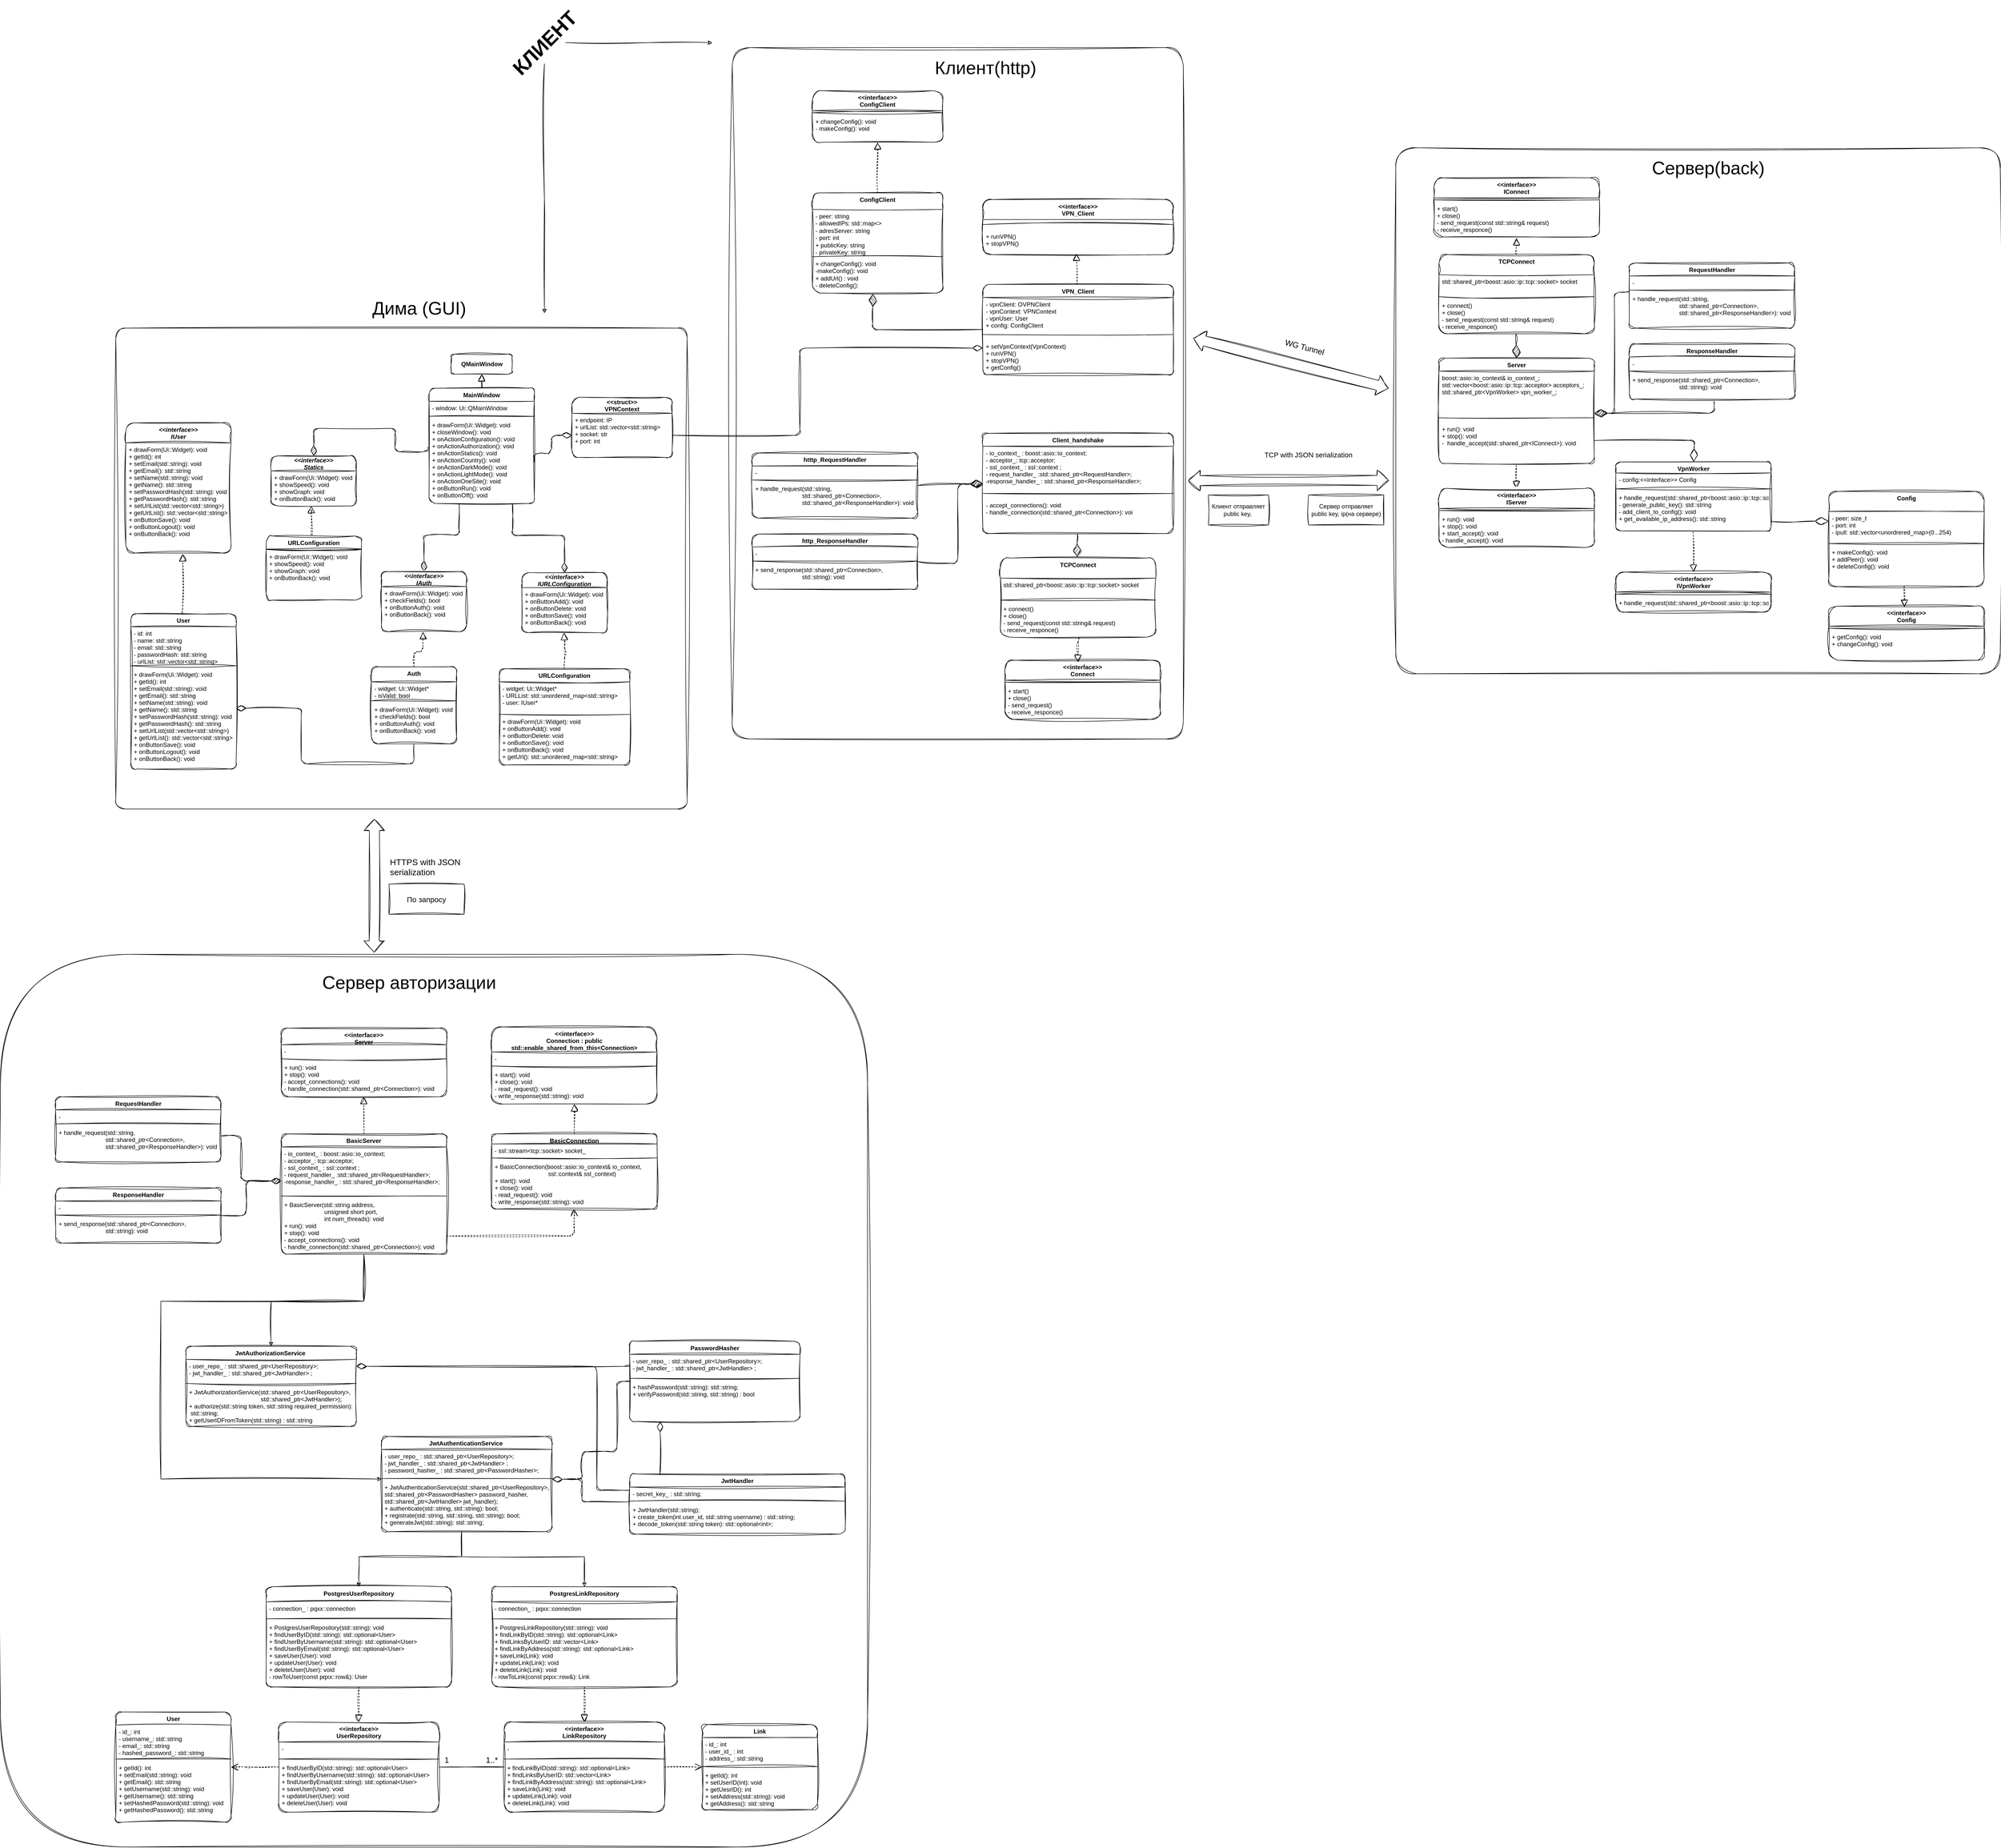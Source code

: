 <mxfile version="21.2.7" type="google">
  <diagram name="Страница 1" id="bcjNbAlNKYgeuGhsGt1m">
    <mxGraphModel grid="1" page="1" gridSize="10" guides="1" tooltips="1" connect="1" arrows="1" fold="1" pageScale="1" pageWidth="1169" pageHeight="827" math="0" shadow="0">
      <root>
        <mxCell id="0" />
        <mxCell id="1" parent="0" />
        <mxCell id="-gvfTLy93oYBnbmSHMDP-1" value="" style="rounded=1;whiteSpace=wrap;html=1;labelBackgroundColor=none;arcSize=4;sketch=1;curveFitting=1;jiggle=2;" vertex="1" parent="1">
          <mxGeometry x="810" y="-10" width="900" height="1380" as="geometry" />
        </mxCell>
        <mxCell id="-gvfTLy93oYBnbmSHMDP-2" value="" style="rounded=1;whiteSpace=wrap;html=1;labelBackgroundColor=none;arcSize=4;sketch=1;curveFitting=1;jiggle=2;" vertex="1" parent="1">
          <mxGeometry x="2133.99" y="190" width="1206.01" height="1050" as="geometry" />
        </mxCell>
        <mxCell id="-gvfTLy93oYBnbmSHMDP-3" value="" style="rounded=1;whiteSpace=wrap;html=1;labelBackgroundColor=none;arcSize=2;fontStyle=1;sketch=1;curveFitting=1;jiggle=2;" vertex="1" parent="1">
          <mxGeometry x="-420" y="550" width="1140" height="960" as="geometry" />
        </mxCell>
        <mxCell id="-gvfTLy93oYBnbmSHMDP-4" value="" style="endArrow=block;endFill=0;endSize=12;html=1;entryX=0.5;entryY=1;entryDx=0;entryDy=0;exitX=0.5;exitY=0;exitDx=0;exitDy=0;labelBackgroundColor=none;fontColor=default;sketch=1;curveFitting=1;jiggle=2;" edge="1" parent="1" source="-gvfTLy93oYBnbmSHMDP-9" target="-gvfTLy93oYBnbmSHMDP-5">
          <mxGeometry width="160" relative="1" as="geometry">
            <mxPoint x="310" y="672" as="sourcePoint" />
            <mxPoint x="195.92" y="647" as="targetPoint" />
          </mxGeometry>
        </mxCell>
        <mxCell id="-gvfTLy93oYBnbmSHMDP-5" value="&lt;b&gt;QMainWindow&lt;/b&gt;" style="rounded=1;whiteSpace=wrap;html=1;labelBackgroundColor=none;sketch=1;curveFitting=1;jiggle=2;" vertex="1" parent="1">
          <mxGeometry x="249.69" y="602" width="120.62" height="40" as="geometry" />
        </mxCell>
        <mxCell id="-gvfTLy93oYBnbmSHMDP-6" style="edgeStyle=orthogonalEdgeStyle;rounded=1;orthogonalLoop=1;jettySize=auto;html=1;entryX=0.286;entryY=1;entryDx=0;entryDy=0;entryPerimeter=0;endArrow=none;endFill=0;endSize=10;startArrow=diamondThin;startFill=1;startSize=18;labelBackgroundColor=none;fontColor=default;sketch=1;curveFitting=1;jiggle=2;" edge="1" parent="1" source="-gvfTLy93oYBnbmSHMDP-7" target="-gvfTLy93oYBnbmSHMDP-12">
          <mxGeometry relative="1" as="geometry" />
        </mxCell>
        <mxCell id="-gvfTLy93oYBnbmSHMDP-7" value="&lt;&lt;interface&gt;&gt;&#xa;IAuth" style="swimlane;fontStyle=3;childLayout=stackLayout;horizontal=1;startSize=30;horizontalStack=0;resizeParent=1;resizeParentMax=0;resizeLast=0;collapsible=1;marginBottom=0;labelBackgroundColor=none;rounded=1;sketch=1;curveFitting=1;jiggle=2;" vertex="1" parent="1">
          <mxGeometry x="110" y="1036" width="170" height="120" as="geometry" />
        </mxCell>
        <mxCell id="-gvfTLy93oYBnbmSHMDP-8" value="+ drawForm(Ui::Widget): void&#xa;+ checkFields(): bool&#xa;+ onButtonAuth(): void&#xa;+ onButtonBack(): void" style="text;strokeColor=none;fillColor=none;align=left;verticalAlign=top;spacingLeft=4;spacingRight=4;overflow=hidden;rotatable=0;points=[[0,0.5],[1,0.5]];portConstraint=eastwest;labelBackgroundColor=none;rounded=1;sketch=1;curveFitting=1;jiggle=2;" vertex="1" parent="-gvfTLy93oYBnbmSHMDP-7">
          <mxGeometry y="30" width="170" height="90" as="geometry" />
        </mxCell>
        <mxCell id="-gvfTLy93oYBnbmSHMDP-9" value="MainWindow" style="swimlane;fontStyle=1;align=center;verticalAlign=top;childLayout=stackLayout;horizontal=1;startSize=26;horizontalStack=0;resizeParent=1;resizeParentMax=0;resizeLast=0;collapsible=1;marginBottom=0;labelBackgroundColor=none;rounded=1;sketch=1;curveFitting=1;jiggle=2;" vertex="1" parent="1">
          <mxGeometry x="205" y="670" width="210" height="230" as="geometry" />
        </mxCell>
        <mxCell id="-gvfTLy93oYBnbmSHMDP-10" value="- window: Ui::QMainWindow" style="text;strokeColor=none;fillColor=none;align=left;verticalAlign=top;spacingLeft=4;spacingRight=4;overflow=hidden;rotatable=0;points=[[0,0.5],[1,0.5]];portConstraint=eastwest;labelBackgroundColor=none;rounded=1;sketch=1;curveFitting=1;jiggle=2;" vertex="1" parent="-gvfTLy93oYBnbmSHMDP-9">
          <mxGeometry y="26" width="210" height="26" as="geometry" />
        </mxCell>
        <mxCell id="-gvfTLy93oYBnbmSHMDP-11" value="" style="line;strokeWidth=1;fillColor=none;align=left;verticalAlign=middle;spacingTop=-1;spacingLeft=3;spacingRight=3;rotatable=0;labelPosition=right;points=[];portConstraint=eastwest;labelBackgroundColor=none;rounded=1;sketch=1;curveFitting=1;jiggle=2;" vertex="1" parent="-gvfTLy93oYBnbmSHMDP-9">
          <mxGeometry y="52" width="210" height="8" as="geometry" />
        </mxCell>
        <mxCell id="-gvfTLy93oYBnbmSHMDP-12" value="+ drawForm(Ui::Widget): void&#xa;+ closeWindow(): void&#xa;+ onActionConfiguration(): void&#xa;+ onActionAuthorization(): void&#xa;+ onActionStatics(): void&#xa;+ onActionCountry(): void&#xa;+ onActionDarkMode(): void&#xa;+ onActionLightMode(): void&#xa;+ onActionOneSite(): void&#xa;+ onButtonRun(): void&#xa;+ onButtonOff(): void&#xa;&#xa;" style="text;strokeColor=none;fillColor=none;align=left;verticalAlign=top;spacingLeft=4;spacingRight=4;overflow=hidden;rotatable=0;points=[[0,0.5],[1,0.5]];portConstraint=eastwest;labelBackgroundColor=none;rounded=1;sketch=1;curveFitting=1;jiggle=2;" vertex="1" parent="-gvfTLy93oYBnbmSHMDP-9">
          <mxGeometry y="60" width="210" height="170" as="geometry" />
        </mxCell>
        <mxCell id="-gvfTLy93oYBnbmSHMDP-13" value="&lt;&lt;interface&gt;&gt;&#xa;IURLConfiguration" style="swimlane;fontStyle=3;childLayout=stackLayout;horizontal=1;startSize=30;horizontalStack=0;resizeParent=1;resizeParentMax=0;resizeLast=0;collapsible=1;marginBottom=0;labelBackgroundColor=none;rounded=1;sketch=1;curveFitting=1;jiggle=2;" vertex="1" parent="1">
          <mxGeometry x="390.31" y="1038" width="170" height="120" as="geometry" />
        </mxCell>
        <mxCell id="-gvfTLy93oYBnbmSHMDP-14" value="+ drawForm(Ui::Widget): void&#xa;+ onButtonAdd(): void&#xa;+ onButtonDelete: void&#xa;+ onButtonSave(): void&#xa;+ onButtonBack(): void&#xa;" style="text;strokeColor=none;fillColor=none;align=left;verticalAlign=top;spacingLeft=4;spacingRight=4;overflow=hidden;rotatable=0;points=[[0,0.5],[1,0.5]];portConstraint=eastwest;labelBackgroundColor=none;rounded=1;sketch=1;curveFitting=1;jiggle=2;" vertex="1" parent="-gvfTLy93oYBnbmSHMDP-13">
          <mxGeometry y="30" width="170" height="90" as="geometry" />
        </mxCell>
        <mxCell id="-gvfTLy93oYBnbmSHMDP-15" style="edgeStyle=orthogonalEdgeStyle;rounded=0;hachureGap=4;orthogonalLoop=1;jettySize=auto;html=1;fontFamily=Architects Daughter;fontSource=https%3A%2F%2Ffonts.googleapis.com%2Fcss%3Ffamily%3DArchitects%2BDaughter;fontSize=16;labelBackgroundColor=none;fontColor=default;sketch=1;curveFitting=1;jiggle=2;" edge="1" parent="1" source="-gvfTLy93oYBnbmSHMDP-17">
          <mxGeometry relative="1" as="geometry">
            <mxPoint x="435.31" y="520" as="targetPoint" />
          </mxGeometry>
        </mxCell>
        <mxCell id="-gvfTLy93oYBnbmSHMDP-16" style="edgeStyle=orthogonalEdgeStyle;rounded=0;hachureGap=4;orthogonalLoop=1;jettySize=auto;html=1;fontFamily=Architects Daughter;fontSource=https%3A%2F%2Ffonts.googleapis.com%2Fcss%3Ffamily%3DArchitects%2BDaughter;fontSize=16;labelBackgroundColor=none;fontColor=default;sketch=1;curveFitting=1;jiggle=2;" edge="1" parent="1" source="-gvfTLy93oYBnbmSHMDP-17">
          <mxGeometry relative="1" as="geometry">
            <mxPoint x="770" y="-20" as="targetPoint" />
          </mxGeometry>
        </mxCell>
        <mxCell id="-gvfTLy93oYBnbmSHMDP-17" value="&lt;font style=&quot;font-size: 40px;&quot;&gt;&lt;b&gt;КЛИЕНТ&lt;br&gt;&lt;/b&gt;&lt;/font&gt;" style="text;html=1;align=center;verticalAlign=middle;resizable=0;points=[];autosize=1;strokeColor=none;fillColor=none;labelBackgroundColor=none;rounded=1;rotation=-45;arcSize=0;sketch=1;curveFitting=1;jiggle=2;" vertex="1" parent="1">
          <mxGeometry x="345.31" y="-50" width="180" height="60" as="geometry" />
        </mxCell>
        <mxCell id="-gvfTLy93oYBnbmSHMDP-18" style="edgeStyle=orthogonalEdgeStyle;rounded=1;orthogonalLoop=1;jettySize=auto;html=1;exitX=0.5;exitY=0;exitDx=0;exitDy=0;entryX=0.498;entryY=1;entryDx=0;entryDy=0;entryPerimeter=0;fontSize=12;startArrow=none;startFill=0;endArrow=block;endFill=0;startSize=18;endSize=12;dashed=1;labelBackgroundColor=none;fontColor=default;sketch=1;curveFitting=1;jiggle=2;" edge="1" parent="1" source="-gvfTLy93oYBnbmSHMDP-19" target="-gvfTLy93oYBnbmSHMDP-14">
          <mxGeometry relative="1" as="geometry">
            <mxPoint x="470.31" y="1232" as="sourcePoint" />
          </mxGeometry>
        </mxCell>
        <mxCell id="-gvfTLy93oYBnbmSHMDP-19" value="URLConfiguration" style="swimlane;fontStyle=1;align=center;verticalAlign=top;childLayout=stackLayout;horizontal=1;startSize=26;horizontalStack=0;resizeParent=1;resizeParentMax=0;resizeLast=0;collapsible=1;marginBottom=0;rounded=1;shadow=0;glass=0;fontSize=12;labelBackgroundColor=none;sketch=1;curveFitting=1;jiggle=2;" vertex="1" parent="1">
          <mxGeometry x="345.31" y="1230" width="260" height="192" as="geometry" />
        </mxCell>
        <mxCell id="-gvfTLy93oYBnbmSHMDP-20" value="- widget: Ui::Widget*&#xa;- URLList: std::unordered_map&lt;std::string&gt;&#xa;- user: IUser*" style="text;strokeColor=none;fillColor=none;align=left;verticalAlign=top;spacingLeft=4;spacingRight=4;overflow=hidden;rotatable=0;points=[[0,0.5],[1,0.5]];portConstraint=eastwest;rounded=1;shadow=0;glass=0;fontSize=12;labelBackgroundColor=none;sketch=1;curveFitting=1;jiggle=2;" vertex="1" parent="-gvfTLy93oYBnbmSHMDP-19">
          <mxGeometry y="26" width="260" height="64" as="geometry" />
        </mxCell>
        <mxCell id="-gvfTLy93oYBnbmSHMDP-21" value="" style="line;strokeWidth=1;fillColor=none;align=left;verticalAlign=middle;spacingTop=-1;spacingLeft=3;spacingRight=3;rotatable=0;labelPosition=right;points=[];portConstraint=eastwest;rounded=1;shadow=0;glass=0;fontSize=12;labelBackgroundColor=none;sketch=1;curveFitting=1;jiggle=2;" vertex="1" parent="-gvfTLy93oYBnbmSHMDP-19">
          <mxGeometry y="90" width="260" height="2" as="geometry" />
        </mxCell>
        <mxCell id="-gvfTLy93oYBnbmSHMDP-22" value="+ drawForm(Ui::Widget): void&#xa;+ onButtonAdd(): void&#xa;+ onButtonDelete: void&#xa;+ onButtonSave(): void&#xa;+ onButtonBack(): void&#xa;+ getUrl(): std::unordered_map&lt;std::string&gt;&#xa;" style="text;strokeColor=none;fillColor=none;align=left;verticalAlign=top;spacingLeft=4;spacingRight=4;overflow=hidden;rotatable=0;points=[[0,0.5],[1,0.5]];portConstraint=eastwest;rounded=1;shadow=0;glass=0;fontSize=12;labelBackgroundColor=none;sketch=1;curveFitting=1;jiggle=2;" vertex="1" parent="-gvfTLy93oYBnbmSHMDP-19">
          <mxGeometry y="92" width="260" height="100" as="geometry" />
        </mxCell>
        <mxCell id="-gvfTLy93oYBnbmSHMDP-23" value="" style="endArrow=diamondThin;endFill=1;endSize=24;html=1;rounded=1;labelBackgroundColor=none;fontColor=default;exitX=0;exitY=0.5;exitDx=0;exitDy=0;entryX=0.463;entryY=1.019;entryDx=0;entryDy=0;entryPerimeter=0;sketch=1;curveFitting=1;jiggle=2;" edge="1" parent="1" source="-gvfTLy93oYBnbmSHMDP-56" target="-gvfTLy93oYBnbmSHMDP-40">
          <mxGeometry width="160" relative="1" as="geometry">
            <mxPoint x="1100" y="684" as="sourcePoint" />
            <mxPoint x="1190" y="530" as="targetPoint" />
            <Array as="points">
              <mxPoint x="1090" y="553" />
            </Array>
          </mxGeometry>
        </mxCell>
        <mxCell id="-gvfTLy93oYBnbmSHMDP-24" style="edgeStyle=orthogonalEdgeStyle;rounded=1;orthogonalLoop=1;jettySize=auto;html=1;exitX=0.5;exitY=0;exitDx=0;exitDy=0;entryX=0.49;entryY=1.005;entryDx=0;entryDy=0;entryPerimeter=0;endSize=12;endArrow=block;endFill=0;dashed=1;labelBackgroundColor=none;fontColor=default;sketch=1;curveFitting=1;jiggle=2;" edge="1" parent="1" source="-gvfTLy93oYBnbmSHMDP-25" target="-gvfTLy93oYBnbmSHMDP-8">
          <mxGeometry relative="1" as="geometry" />
        </mxCell>
        <mxCell id="-gvfTLy93oYBnbmSHMDP-25" value="Auth" style="swimlane;fontStyle=1;align=center;verticalAlign=top;childLayout=stackLayout;horizontal=1;startSize=30;horizontalStack=0;resizeParent=1;resizeParentMax=0;resizeLast=0;collapsible=1;marginBottom=0;labelBackgroundColor=none;rounded=1;sketch=1;curveFitting=1;jiggle=2;" vertex="1" parent="1">
          <mxGeometry x="90" y="1226" width="170" height="154" as="geometry" />
        </mxCell>
        <mxCell id="-gvfTLy93oYBnbmSHMDP-26" value="- widget: Ui::Widget*&#xa;- isValid: bool" style="text;strokeColor=none;fillColor=none;align=left;verticalAlign=top;spacingLeft=4;spacingRight=4;overflow=hidden;rotatable=0;points=[[0,0.5],[1,0.5]];portConstraint=eastwest;labelBackgroundColor=none;rounded=1;sketch=1;curveFitting=1;jiggle=2;" vertex="1" parent="-gvfTLy93oYBnbmSHMDP-25">
          <mxGeometry y="30" width="170" height="34" as="geometry" />
        </mxCell>
        <mxCell id="-gvfTLy93oYBnbmSHMDP-27" value="" style="line;strokeWidth=1;fillColor=none;align=left;verticalAlign=middle;spacingTop=-1;spacingLeft=3;spacingRight=3;rotatable=0;labelPosition=right;points=[];portConstraint=eastwest;labelBackgroundColor=none;rounded=1;sketch=1;curveFitting=1;jiggle=2;" vertex="1" parent="-gvfTLy93oYBnbmSHMDP-25">
          <mxGeometry y="64" width="170" height="8" as="geometry" />
        </mxCell>
        <mxCell id="-gvfTLy93oYBnbmSHMDP-28" value="+ drawForm(Ui::Widget): void&#xa;+ checkFields(): bool&#xa;+ onButtonAuth(): void&#xa;+ onButtonBack(): void" style="text;strokeColor=none;fillColor=none;align=left;verticalAlign=top;spacingLeft=4;spacingRight=4;overflow=hidden;rotatable=0;points=[[0,0.5],[1,0.5]];portConstraint=eastwest;labelBackgroundColor=none;rounded=1;sketch=1;curveFitting=1;jiggle=2;" vertex="1" parent="-gvfTLy93oYBnbmSHMDP-25">
          <mxGeometry y="72" width="170" height="82" as="geometry" />
        </mxCell>
        <mxCell id="-gvfTLy93oYBnbmSHMDP-29" value="&lt;&lt;interface&gt;&gt;&#xa;IUser" style="swimlane;fontStyle=3;childLayout=stackLayout;horizontal=1;startSize=40;horizontalStack=0;resizeParent=1;resizeParentMax=0;resizeLast=0;collapsible=1;marginBottom=0;labelBackgroundColor=none;rounded=1;sketch=1;curveFitting=1;jiggle=2;" vertex="1" parent="1">
          <mxGeometry x="-400" y="739" width="210" height="260" as="geometry" />
        </mxCell>
        <mxCell id="-gvfTLy93oYBnbmSHMDP-30" value="+ drawForm(Ui::Widget): void&#xa;+ getId(): int&#xa;+ setEmail(std::string): void&#xa;+ getEmail(): std::string&#xa;+ setName(std::string): void&#xa;+ getName(): std::string&#xa;+ setPasswordHash(std::string): void&#xa;+ getPasswordHash(): std::string&#xa;+ setUrlList(std::vector&lt;std::string&gt;)&#xa;+ getUrlList(): std::vector&lt;std::string&gt;&#xa;+ onButtonSave(): void&#xa;+ onButtonLogout(): void&#xa;+ onButtonBack(): void&#xa;" style="text;strokeColor=none;fillColor=none;align=left;verticalAlign=top;spacingLeft=4;spacingRight=4;overflow=hidden;rotatable=0;points=[[0,0.5],[1,0.5]];portConstraint=eastwest;labelBackgroundColor=none;rounded=1;sketch=1;curveFitting=1;jiggle=2;" vertex="1" parent="-gvfTLy93oYBnbmSHMDP-29">
          <mxGeometry y="40" width="210" height="220" as="geometry" />
        </mxCell>
        <mxCell id="-gvfTLy93oYBnbmSHMDP-31" value="User" style="swimlane;fontStyle=1;align=center;verticalAlign=top;childLayout=stackLayout;horizontal=1;startSize=26;horizontalStack=0;resizeParent=1;resizeParentMax=0;resizeLast=0;collapsible=1;marginBottom=0;labelBackgroundColor=none;rounded=1;sketch=1;curveFitting=1;jiggle=2;" vertex="1" parent="1">
          <mxGeometry x="-390" y="1120" width="210" height="310" as="geometry" />
        </mxCell>
        <mxCell id="-gvfTLy93oYBnbmSHMDP-32" value="- id: int&#xa;- name: std::string&#xa;- email: std::string&#xa;- passwordHash: std::string&#xa;- urlList: std::vector&lt;std::string&gt;" style="text;strokeColor=none;fillColor=none;align=left;verticalAlign=top;spacingLeft=4;spacingRight=4;overflow=hidden;rotatable=0;points=[[0,0.5],[1,0.5]];portConstraint=eastwest;labelBackgroundColor=none;rounded=1;sketch=1;curveFitting=1;jiggle=2;" vertex="1" parent="-gvfTLy93oYBnbmSHMDP-31">
          <mxGeometry y="26" width="210" height="74" as="geometry" />
        </mxCell>
        <mxCell id="-gvfTLy93oYBnbmSHMDP-33" value="" style="line;strokeWidth=1;fillColor=none;align=left;verticalAlign=middle;spacingTop=-1;spacingLeft=3;spacingRight=3;rotatable=0;labelPosition=right;points=[];portConstraint=eastwest;labelBackgroundColor=none;rounded=1;sketch=1;curveFitting=1;jiggle=2;" vertex="1" parent="-gvfTLy93oYBnbmSHMDP-31">
          <mxGeometry y="100" width="210" height="8" as="geometry" />
        </mxCell>
        <mxCell id="-gvfTLy93oYBnbmSHMDP-34" value="+ drawForm(Ui::Widget): void&#xa;+ getId(): int&#xa;+ setEmail(std::string): void&#xa;+ getEmail(): std::string&#xa;+ setName(std::string): void&#xa;+ getName(): std::string&#xa;+ setPasswordHash(std::string): void&#xa;+ getPasswordHash(): std::string&#xa;+ setUrlList(std::vector&lt;std::string&gt;)&#xa;+ getUrlList(): std::vector&lt;std::string&gt;&#xa;+ onButtonSave(): void&#xa;+ onButtonLogout(): void&#xa;+ onButtonBack(): void&#xa;" style="text;strokeColor=none;fillColor=none;align=left;verticalAlign=top;spacingLeft=4;spacingRight=4;overflow=hidden;rotatable=0;points=[[0,0.5],[1,0.5]];portConstraint=eastwest;labelBackgroundColor=none;fontStyle=0;rounded=1;sketch=1;curveFitting=1;jiggle=2;" vertex="1" parent="-gvfTLy93oYBnbmSHMDP-31">
          <mxGeometry y="108" width="210" height="202" as="geometry" />
        </mxCell>
        <mxCell id="-gvfTLy93oYBnbmSHMDP-35" style="edgeStyle=orthogonalEdgeStyle;rounded=1;orthogonalLoop=1;jettySize=auto;html=1;endArrow=diamondThin;endFill=0;endSize=18;labelBackgroundColor=none;fontColor=default;sketch=1;curveFitting=1;jiggle=2;" edge="1" parent="1" source="-gvfTLy93oYBnbmSHMDP-28" target="-gvfTLy93oYBnbmSHMDP-34">
          <mxGeometry relative="1" as="geometry">
            <Array as="points">
              <mxPoint x="175" y="1420" />
              <mxPoint x="-50" y="1420" />
              <mxPoint x="-50" y="1309" />
            </Array>
          </mxGeometry>
        </mxCell>
        <mxCell id="-gvfTLy93oYBnbmSHMDP-36" value="&lt;font style=&quot;font-size: 36px;&quot;&gt;Дима (GUI)&lt;/font&gt;" style="text;html=1;align=center;verticalAlign=middle;resizable=0;points=[];autosize=1;strokeColor=none;fillColor=none;labelBackgroundColor=none;rounded=1;sketch=1;curveFitting=1;jiggle=2;" vertex="1" parent="1">
          <mxGeometry x="80" y="480" width="210" height="60" as="geometry" />
        </mxCell>
        <mxCell id="-gvfTLy93oYBnbmSHMDP-37" value="ConfigClient" style="swimlane;fontStyle=1;align=center;verticalAlign=top;childLayout=stackLayout;horizontal=1;startSize=33;horizontalStack=0;resizeParent=1;resizeParentMax=0;resizeLast=0;collapsible=1;marginBottom=0;whiteSpace=wrap;html=1;labelBackgroundColor=none;rounded=1;sketch=1;curveFitting=1;jiggle=2;" vertex="1" parent="1">
          <mxGeometry x="970" y="280" width="260" height="200" as="geometry">
            <mxRectangle x="-260" y="672.5" width="110" height="33" as="alternateBounds" />
          </mxGeometry>
        </mxCell>
        <mxCell id="-gvfTLy93oYBnbmSHMDP-38" value="- peer: string&lt;br&gt;- allowedIPs:&amp;nbsp;std::map&amp;lt;&amp;gt;&lt;br&gt;- adresServer: string&lt;br&gt;- port: int&lt;br&gt;+ publicKey: string&lt;br&gt;- privateKey: string" style="text;strokeColor=none;fillColor=none;align=left;verticalAlign=top;spacingLeft=4;spacingRight=4;overflow=hidden;rotatable=0;points=[[0,0.5],[1,0.5]];portConstraint=eastwest;whiteSpace=wrap;html=1;labelBackgroundColor=none;rounded=1;sketch=1;curveFitting=1;jiggle=2;" vertex="1" parent="-gvfTLy93oYBnbmSHMDP-37">
          <mxGeometry y="33" width="260" height="94" as="geometry" />
        </mxCell>
        <mxCell id="-gvfTLy93oYBnbmSHMDP-39" value="" style="line;strokeWidth=1;fillColor=none;align=left;verticalAlign=middle;spacingTop=-1;spacingLeft=3;spacingRight=3;rotatable=0;labelPosition=right;points=[];portConstraint=eastwest;labelBackgroundColor=none;rounded=1;sketch=1;curveFitting=1;jiggle=2;" vertex="1" parent="-gvfTLy93oYBnbmSHMDP-37">
          <mxGeometry y="127" width="260" height="1" as="geometry" />
        </mxCell>
        <mxCell id="-gvfTLy93oYBnbmSHMDP-40" value="+ changeConfig(): void&lt;br&gt;-makeConfig(): void&lt;br&gt;+ addUrl() : void&lt;br&gt;- deleteConfig():" style="text;strokeColor=none;fillColor=none;align=left;verticalAlign=top;spacingLeft=4;spacingRight=4;overflow=hidden;rotatable=0;points=[[0,0.5],[1,0.5]];portConstraint=eastwest;whiteSpace=wrap;html=1;labelBackgroundColor=none;rounded=1;sketch=1;curveFitting=1;jiggle=2;" vertex="1" parent="-gvfTLy93oYBnbmSHMDP-37">
          <mxGeometry y="128" width="260" height="72" as="geometry" />
        </mxCell>
        <mxCell id="-gvfTLy93oYBnbmSHMDP-41" style="edgeStyle=orthogonalEdgeStyle;rounded=1;orthogonalLoop=1;jettySize=auto;html=1;exitX=0.491;exitY=0;exitDx=0;exitDy=0;endArrow=block;endFill=0;endSize=12;dashed=1;entryX=0.54;entryY=1.009;entryDx=0;entryDy=0;entryPerimeter=0;exitPerimeter=0;labelBackgroundColor=none;fontColor=default;sketch=1;curveFitting=1;jiggle=2;" edge="1" parent="1" source="-gvfTLy93oYBnbmSHMDP-31" target="-gvfTLy93oYBnbmSHMDP-30">
          <mxGeometry relative="1" as="geometry">
            <Array as="points">
              <mxPoint x="-287" y="1115" />
              <mxPoint x="-287" y="1001" />
            </Array>
          </mxGeometry>
        </mxCell>
        <mxCell id="-gvfTLy93oYBnbmSHMDP-42" value="&lt;font style=&quot;font-size: 36px;&quot;&gt;Клиент(http)&lt;/font&gt;" style="text;html=1;align=center;verticalAlign=middle;resizable=0;points=[];autosize=1;strokeColor=none;fillColor=none;labelBackgroundColor=none;rounded=1;sketch=1;curveFitting=1;jiggle=2;" vertex="1" parent="1">
          <mxGeometry x="1200" width="230" height="60" as="geometry" />
        </mxCell>
        <mxCell id="-gvfTLy93oYBnbmSHMDP-43" value="&lt;span style=&quot;color: rgb(0, 0, 0); font-family: Helvetica; font-size: 14px; font-style: normal; font-variant-ligatures: normal; font-variant-caps: normal; font-weight: 400; letter-spacing: normal; orphans: 2; text-align: center; text-indent: 0px; text-transform: none; widows: 2; word-spacing: 0px; -webkit-text-stroke-width: 0px; background-color: rgb(255, 255, 255); text-decoration-thickness: initial; text-decoration-style: initial; text-decoration-color: initial; float: none; display: inline !important;&quot;&gt;TCP with JSON serialization&lt;/span&gt;" style="text;whiteSpace=wrap;html=1;labelBackgroundColor=none;rounded=1;sketch=1;curveFitting=1;jiggle=2;fontSize=14;" vertex="1" parent="1">
          <mxGeometry x="1870" y="788" width="180" height="40" as="geometry" />
        </mxCell>
        <mxCell id="-gvfTLy93oYBnbmSHMDP-44" value="Server" style="swimlane;fontStyle=1;align=center;verticalAlign=top;childLayout=stackLayout;horizontal=1;startSize=26;horizontalStack=0;resizeParent=1;resizeParentMax=0;resizeLast=0;collapsible=1;marginBottom=0;labelBackgroundColor=none;rounded=1;sketch=1;curveFitting=1;jiggle=2;" vertex="1" parent="1">
          <mxGeometry x="2220" y="610" width="310" height="210" as="geometry">
            <mxRectangle x="350" y="60" width="80" height="30" as="alternateBounds" />
          </mxGeometry>
        </mxCell>
        <mxCell id="-gvfTLy93oYBnbmSHMDP-45" value="  boost::asio::io_context&amp; io_context_;&#xa;    std::vector&lt;boost::asio::ip::tcp::acceptor&gt; acceptors_;&#xa;    std::shared_ptr&lt;VpnWorker&gt; vpn_worker_;&#xa;" style="text;strokeColor=none;fillColor=none;align=left;verticalAlign=top;spacingLeft=4;spacingRight=4;overflow=hidden;rotatable=0;points=[[0,0.5],[1,0.5]];portConstraint=eastwest;labelBackgroundColor=none;rounded=1;sketch=1;curveFitting=1;jiggle=2;" vertex="1" parent="-gvfTLy93oYBnbmSHMDP-44">
          <mxGeometry y="26" width="310" height="84" as="geometry" />
        </mxCell>
        <mxCell id="-gvfTLy93oYBnbmSHMDP-46" value="" style="line;strokeWidth=1;fillColor=none;align=left;verticalAlign=middle;spacingTop=-1;spacingLeft=3;spacingRight=3;rotatable=0;labelPosition=right;points=[];portConstraint=eastwest;labelBackgroundColor=none;rounded=1;sketch=1;curveFitting=1;jiggle=2;" vertex="1" parent="-gvfTLy93oYBnbmSHMDP-44">
          <mxGeometry y="110" width="310" height="18" as="geometry" />
        </mxCell>
        <mxCell id="-gvfTLy93oYBnbmSHMDP-47" value="+ run(): void&#xa;+ stop(): void&#xa;-  handle_accept(std::shared_ptr&lt;IConnect&gt;): void" style="text;strokeColor=none;fillColor=none;align=left;verticalAlign=top;spacingLeft=4;spacingRight=4;overflow=hidden;rotatable=0;points=[[0,0.5],[1,0.5]];portConstraint=eastwest;labelBackgroundColor=none;rounded=1;sketch=1;curveFitting=1;jiggle=2;" vertex="1" parent="-gvfTLy93oYBnbmSHMDP-44">
          <mxGeometry y="128" width="310" height="82" as="geometry" />
        </mxCell>
        <mxCell id="-gvfTLy93oYBnbmSHMDP-48" value="" style="endArrow=diamondThin;endFill=0;endSize=24;html=1;rounded=1;entryX=0.5;entryY=0;entryDx=0;entryDy=0;labelBackgroundColor=none;fontColor=default;exitX=0.997;exitY=0.443;exitDx=0;exitDy=0;exitPerimeter=0;sketch=1;curveFitting=1;jiggle=2;" edge="1" parent="1" source="-gvfTLy93oYBnbmSHMDP-47" target="-gvfTLy93oYBnbmSHMDP-49">
          <mxGeometry width="160" relative="1" as="geometry">
            <mxPoint x="2570" y="750" as="sourcePoint" />
            <mxPoint x="2619" y="758" as="targetPoint" />
            <Array as="points">
              <mxPoint x="2730" y="774" />
            </Array>
          </mxGeometry>
        </mxCell>
        <mxCell id="-gvfTLy93oYBnbmSHMDP-49" value="VpnWorker " style="swimlane;fontStyle=1;align=center;verticalAlign=top;childLayout=stackLayout;horizontal=1;startSize=22;horizontalStack=0;resizeParent=1;resizeParentMax=0;resizeLast=0;collapsible=1;marginBottom=0;labelBackgroundColor=none;rounded=1;sketch=1;curveFitting=1;jiggle=2;" vertex="1" parent="1">
          <mxGeometry x="2573" y="817" width="310" height="138" as="geometry">
            <mxRectangle x="350" y="60" width="80" height="30" as="alternateBounds" />
          </mxGeometry>
        </mxCell>
        <mxCell id="-gvfTLy93oYBnbmSHMDP-50" value="- config:&lt;&lt;interface&gt;&gt; Config" style="text;strokeColor=none;fillColor=none;align=left;verticalAlign=top;spacingLeft=4;spacingRight=4;overflow=hidden;rotatable=0;points=[[0,0.5],[1,0.5]];portConstraint=eastwest;labelBackgroundColor=none;rounded=1;sketch=1;curveFitting=1;jiggle=2;" vertex="1" parent="-gvfTLy93oYBnbmSHMDP-49">
          <mxGeometry y="22" width="310" height="28" as="geometry" />
        </mxCell>
        <mxCell id="-gvfTLy93oYBnbmSHMDP-51" value="" style="line;strokeWidth=1;fillColor=none;align=left;verticalAlign=middle;spacingTop=-1;spacingLeft=3;spacingRight=3;rotatable=0;labelPosition=right;points=[];portConstraint=eastwest;labelBackgroundColor=none;rounded=1;sketch=1;curveFitting=1;jiggle=2;" vertex="1" parent="-gvfTLy93oYBnbmSHMDP-49">
          <mxGeometry y="50" width="310" height="8" as="geometry" />
        </mxCell>
        <mxCell id="-gvfTLy93oYBnbmSHMDP-52" value="+ handle_request(std::shared_ptr&lt;boost::asio::ip::tcp::socket&gt; socket)&#xa;- generate_public_key(): std::string &#xa;- add_client_to_config(): void&#xa;+ get_available_ip_address(): std::string&#xa;" style="text;strokeColor=none;fillColor=none;align=left;verticalAlign=top;spacingLeft=4;spacingRight=4;overflow=hidden;rotatable=0;points=[[0,0.5],[1,0.5]];portConstraint=eastwest;labelBackgroundColor=none;rounded=1;sketch=1;curveFitting=1;jiggle=2;" vertex="1" parent="-gvfTLy93oYBnbmSHMDP-49">
          <mxGeometry y="58" width="310" height="80" as="geometry" />
        </mxCell>
        <mxCell id="-gvfTLy93oYBnbmSHMDP-53" value="&amp;lt;&amp;lt;interface&amp;gt;&amp;gt;&lt;br style=&quot;border-color: var(--border-color); padding: 0px; margin: 0px;&quot;&gt;ConfigClient" style="swimlane;fontStyle=1;align=center;verticalAlign=top;childLayout=stackLayout;horizontal=1;startSize=40;horizontalStack=0;resizeParent=1;resizeParentMax=0;resizeLast=0;collapsible=1;marginBottom=0;whiteSpace=wrap;html=1;labelBackgroundColor=none;rounded=1;sketch=1;curveFitting=1;jiggle=2;" vertex="1" parent="1">
          <mxGeometry x="970" y="76" width="260" height="103" as="geometry">
            <mxRectangle x="-260" y="672.5" width="110" height="33" as="alternateBounds" />
          </mxGeometry>
        </mxCell>
        <mxCell id="-gvfTLy93oYBnbmSHMDP-54" value="" style="line;strokeWidth=1;fillColor=none;align=left;verticalAlign=middle;spacingTop=-1;spacingLeft=3;spacingRight=3;rotatable=0;labelPosition=right;points=[];portConstraint=eastwest;labelBackgroundColor=none;rounded=1;sketch=1;curveFitting=1;jiggle=2;" vertex="1" parent="-gvfTLy93oYBnbmSHMDP-53">
          <mxGeometry y="40" width="260" height="8" as="geometry" />
        </mxCell>
        <mxCell id="-gvfTLy93oYBnbmSHMDP-55" value="+ changeConfig(): void&lt;br&gt;- makeConfig(): void" style="text;strokeColor=none;fillColor=none;align=left;verticalAlign=top;spacingLeft=4;spacingRight=4;overflow=hidden;rotatable=0;points=[[0,0.5],[1,0.5]];portConstraint=eastwest;whiteSpace=wrap;html=1;labelBackgroundColor=none;rounded=1;sketch=1;curveFitting=1;jiggle=2;" vertex="1" parent="-gvfTLy93oYBnbmSHMDP-53">
          <mxGeometry y="48" width="260" height="55" as="geometry" />
        </mxCell>
        <mxCell id="-gvfTLy93oYBnbmSHMDP-56" value="VPN_Client" style="swimlane;fontStyle=1;align=center;verticalAlign=top;childLayout=stackLayout;horizontal=1;startSize=26;horizontalStack=0;resizeParent=1;resizeParentMax=0;resizeLast=0;collapsible=1;marginBottom=0;labelBackgroundColor=none;rounded=1;sketch=1;curveFitting=1;jiggle=2;" vertex="1" parent="1">
          <mxGeometry x="1310" y="462.75" width="380" height="180" as="geometry">
            <mxRectangle x="2100" y="730" width="80" height="30" as="alternateBounds" />
          </mxGeometry>
        </mxCell>
        <mxCell id="-gvfTLy93oYBnbmSHMDP-57" value="- vpnClient: OVPNClient&#xa;- vpnContext: VPNContext&#xa;- vpnUser: User&#xa;+ config: ConfigClient" style="text;strokeColor=none;fillColor=none;align=left;verticalAlign=top;spacingLeft=4;spacingRight=4;overflow=hidden;rotatable=0;points=[[0,0.5],[1,0.5]];portConstraint=eastwest;labelBackgroundColor=none;rounded=1;sketch=1;curveFitting=1;jiggle=2;" vertex="1" parent="-gvfTLy93oYBnbmSHMDP-56">
          <mxGeometry y="26" width="380" height="64" as="geometry" />
        </mxCell>
        <mxCell id="-gvfTLy93oYBnbmSHMDP-58" value="" style="line;strokeWidth=1;fillColor=none;align=left;verticalAlign=middle;spacingTop=-1;spacingLeft=3;spacingRight=3;rotatable=0;labelPosition=right;points=[];portConstraint=eastwest;labelBackgroundColor=none;rounded=1;sketch=1;curveFitting=1;jiggle=2;" vertex="1" parent="-gvfTLy93oYBnbmSHMDP-56">
          <mxGeometry y="90" width="380" height="20" as="geometry" />
        </mxCell>
        <mxCell id="-gvfTLy93oYBnbmSHMDP-59" value="+ setVpnContext(VpnContext)&#xa;+ runVPN()&#xa;+ stopVPN()&#xa;+ getConfig()&#xa;" style="text;strokeColor=none;fillColor=none;align=left;verticalAlign=top;spacingLeft=4;spacingRight=4;overflow=hidden;rotatable=0;points=[[0,0.5],[1,0.5]];portConstraint=eastwest;labelBackgroundColor=none;rounded=1;sketch=1;curveFitting=1;jiggle=2;" vertex="1" parent="-gvfTLy93oYBnbmSHMDP-56">
          <mxGeometry y="110" width="380" height="70" as="geometry" />
        </mxCell>
        <mxCell id="-gvfTLy93oYBnbmSHMDP-60" style="edgeStyle=orthogonalEdgeStyle;rounded=1;orthogonalLoop=1;jettySize=auto;html=1;endArrow=none;endFill=0;endSize=10;startArrow=diamondThin;startFill=1;startSize=18;labelBackgroundColor=none;fontColor=default;exitX=0.5;exitY=0;exitDx=0;exitDy=0;entryX=0.793;entryY=1.001;entryDx=0;entryDy=0;entryPerimeter=0;sketch=1;curveFitting=1;jiggle=2;" edge="1" parent="1" source="-gvfTLy93oYBnbmSHMDP-13" target="-gvfTLy93oYBnbmSHMDP-12">
          <mxGeometry relative="1" as="geometry">
            <mxPoint x="290" y="1070" as="sourcePoint" />
            <mxPoint x="370" y="960" as="targetPoint" />
          </mxGeometry>
        </mxCell>
        <mxCell id="-gvfTLy93oYBnbmSHMDP-61" value="" style="shape=flexArrow;endArrow=classic;startArrow=classic;html=1;rounded=1;width=20;startSize=7.246;endSize=7.246;labelBackgroundColor=none;fontColor=default;sketch=1;curveFitting=1;jiggle=2;" edge="1" parent="1">
          <mxGeometry width="100" height="100" relative="1" as="geometry">
            <mxPoint x="1720" y="854.41" as="sourcePoint" />
            <mxPoint x="2120" y="854" as="targetPoint" />
            <Array as="points" />
          </mxGeometry>
        </mxCell>
        <mxCell id="-gvfTLy93oYBnbmSHMDP-62" value="" style="endArrow=block;dashed=1;endFill=0;endSize=12;html=1;rounded=1;labelBackgroundColor=none;fontColor=default;entryX=0.5;entryY=0;entryDx=0;entryDy=0;sketch=1;curveFitting=1;jiggle=2;exitX=0.498;exitY=1.044;exitDx=0;exitDy=0;exitPerimeter=0;" edge="1" parent="1" source="-gvfTLy93oYBnbmSHMDP-47" target="-gvfTLy93oYBnbmSHMDP-63">
          <mxGeometry width="160" relative="1" as="geometry">
            <mxPoint x="2375" y="830" as="sourcePoint" />
            <mxPoint x="2374.41" y="874.5" as="targetPoint" />
          </mxGeometry>
        </mxCell>
        <mxCell id="-gvfTLy93oYBnbmSHMDP-63" value="&lt;&lt;interface&gt;&gt;&#xa;IServer" style="swimlane;fontStyle=1;align=center;verticalAlign=top;childLayout=stackLayout;horizontal=1;startSize=40;horizontalStack=0;resizeParent=1;resizeParentMax=0;resizeLast=0;collapsible=1;marginBottom=0;labelBackgroundColor=none;rounded=1;sketch=1;curveFitting=1;jiggle=2;" vertex="1" parent="1">
          <mxGeometry x="2220" y="870" width="310" height="118" as="geometry">
            <mxRectangle x="350" y="60" width="80" height="30" as="alternateBounds" />
          </mxGeometry>
        </mxCell>
        <mxCell id="-gvfTLy93oYBnbmSHMDP-64" value="" style="line;strokeWidth=1;fillColor=none;align=left;verticalAlign=middle;spacingTop=-1;spacingLeft=3;spacingRight=3;rotatable=0;labelPosition=right;points=[];portConstraint=eastwest;labelBackgroundColor=none;rounded=1;sketch=1;curveFitting=1;jiggle=2;" vertex="1" parent="-gvfTLy93oYBnbmSHMDP-63">
          <mxGeometry y="40" width="310" height="8" as="geometry" />
        </mxCell>
        <mxCell id="-gvfTLy93oYBnbmSHMDP-65" value="+ run(): void&#xa;+ stop(): void&#xa;+ start_accept(): void&#xa;- handle_accept(): void" style="text;strokeColor=none;fillColor=none;align=left;verticalAlign=top;spacingLeft=4;spacingRight=4;overflow=hidden;rotatable=0;points=[[0,0.5],[1,0.5]];portConstraint=eastwest;labelBackgroundColor=none;rounded=1;sketch=1;curveFitting=1;jiggle=2;" vertex="1" parent="-gvfTLy93oYBnbmSHMDP-63">
          <mxGeometry y="48" width="310" height="70" as="geometry" />
        </mxCell>
        <mxCell id="-gvfTLy93oYBnbmSHMDP-66" value="&lt;&lt;struct&gt;&gt;&#xa;VPNContext" style="swimlane;fontStyle=1;childLayout=stackLayout;horizontal=1;startSize=32;fillColor=none;horizontalStack=0;resizeParent=1;resizeParentMax=0;resizeLast=0;collapsible=1;marginBottom=0;labelBackgroundColor=none;rounded=1;sketch=1;curveFitting=1;jiggle=2;" vertex="1" parent="1">
          <mxGeometry x="490" y="688" width="200" height="120" as="geometry" />
        </mxCell>
        <mxCell id="-gvfTLy93oYBnbmSHMDP-67" value="+ endpoint: IP&#xa;+ urlList: std::vector&lt;std::string&gt;&#xa;+ socket: str&#xa;+ port: int &#xa;&#xa;" style="text;strokeColor=none;fillColor=none;align=left;verticalAlign=top;spacingLeft=4;spacingRight=4;overflow=hidden;rotatable=0;points=[[0,0.5],[1,0.5]];portConstraint=eastwest;labelBackgroundColor=none;rounded=1;sketch=1;curveFitting=1;jiggle=2;" vertex="1" parent="-gvfTLy93oYBnbmSHMDP-66">
          <mxGeometry y="32" width="200" height="88" as="geometry" />
        </mxCell>
        <mxCell id="-gvfTLy93oYBnbmSHMDP-68" style="edgeStyle=orthogonalEdgeStyle;rounded=1;orthogonalLoop=1;jettySize=auto;html=1;endArrow=diamondThin;endFill=0;endSize=18;labelBackgroundColor=none;fontColor=default;exitX=1.02;exitY=0.333;exitDx=0;exitDy=0;exitPerimeter=0;entryX=0;entryY=0.5;entryDx=0;entryDy=0;sketch=1;curveFitting=1;jiggle=2;" edge="1" parent="1" target="-gvfTLy93oYBnbmSHMDP-67">
          <mxGeometry relative="1" as="geometry">
            <Array as="points">
              <mxPoint x="415" y="800" />
              <mxPoint x="450" y="800" />
              <mxPoint x="450" y="764" />
            </Array>
            <mxPoint x="415" y="818" as="sourcePoint" />
            <mxPoint x="570" y="800" as="targetPoint" />
          </mxGeometry>
        </mxCell>
        <mxCell id="-gvfTLy93oYBnbmSHMDP-69" value="&lt;font style=&quot;font-size: 36px;&quot;&gt;Сервер(back)&lt;/font&gt;" style="text;html=1;align=center;verticalAlign=middle;resizable=0;points=[];autosize=1;strokeColor=none;fillColor=none;labelBackgroundColor=none;rounded=1;sketch=1;curveFitting=1;jiggle=2;" vertex="1" parent="1">
          <mxGeometry x="2632" y="200" width="250" height="60" as="geometry" />
        </mxCell>
        <mxCell id="-gvfTLy93oYBnbmSHMDP-70" value="Config" style="swimlane;fontStyle=1;align=center;verticalAlign=top;childLayout=stackLayout;horizontal=1;startSize=40;horizontalStack=0;resizeParent=1;resizeParentMax=0;resizeLast=0;collapsible=1;marginBottom=0;labelBackgroundColor=none;rounded=1;sketch=1;curveFitting=1;jiggle=2;" vertex="1" parent="1">
          <mxGeometry x="2998" y="876" width="310" height="190" as="geometry">
            <mxRectangle x="350" y="60" width="80" height="30" as="alternateBounds" />
          </mxGeometry>
        </mxCell>
        <mxCell id="-gvfTLy93oYBnbmSHMDP-71" value="- peer: size_t&#xa;- port: int&#xa;- ipull: std::vector&lt;unordrered_map&gt;(0...254)" style="text;strokeColor=none;fillColor=none;align=left;verticalAlign=top;spacingLeft=4;spacingRight=4;overflow=hidden;rotatable=0;points=[[0,0.5],[1,0.5]];portConstraint=eastwest;labelBackgroundColor=none;rounded=1;sketch=1;curveFitting=1;jiggle=2;" vertex="1" parent="-gvfTLy93oYBnbmSHMDP-70">
          <mxGeometry y="40" width="310" height="60" as="geometry" />
        </mxCell>
        <mxCell id="-gvfTLy93oYBnbmSHMDP-72" value="" style="line;strokeWidth=1;fillColor=none;align=left;verticalAlign=middle;spacingTop=-1;spacingLeft=3;spacingRight=3;rotatable=0;labelPosition=right;points=[];portConstraint=eastwest;labelBackgroundColor=none;rounded=1;sketch=1;curveFitting=1;jiggle=2;" vertex="1" parent="-gvfTLy93oYBnbmSHMDP-70">
          <mxGeometry y="100" width="310" height="8" as="geometry" />
        </mxCell>
        <mxCell id="-gvfTLy93oYBnbmSHMDP-73" value="+ makeConfig(): void&#xa;+ addPeer(): void&#xa;+ deleteConfig(): void" style="text;strokeColor=none;fillColor=none;align=left;verticalAlign=top;spacingLeft=4;spacingRight=4;overflow=hidden;rotatable=0;points=[[0,0.5],[1,0.5]];portConstraint=eastwest;labelBackgroundColor=none;rounded=1;sketch=1;curveFitting=1;jiggle=2;" vertex="1" parent="-gvfTLy93oYBnbmSHMDP-70">
          <mxGeometry y="108" width="310" height="82" as="geometry" />
        </mxCell>
        <mxCell id="-gvfTLy93oYBnbmSHMDP-74" value="&lt;&lt;interface&gt;&gt;&#xa;Config" style="swimlane;fontStyle=1;align=center;verticalAlign=top;childLayout=stackLayout;horizontal=1;startSize=40;horizontalStack=0;resizeParent=1;resizeParentMax=0;resizeLast=0;collapsible=1;marginBottom=0;labelBackgroundColor=none;rounded=1;sketch=1;curveFitting=1;jiggle=2;" vertex="1" parent="1">
          <mxGeometry x="2998" y="1105" width="310" height="108" as="geometry">
            <mxRectangle x="3060" y="1020" width="80" height="30" as="alternateBounds" />
          </mxGeometry>
        </mxCell>
        <mxCell id="-gvfTLy93oYBnbmSHMDP-75" value="" style="line;strokeWidth=1;fillColor=none;align=left;verticalAlign=middle;spacingTop=-1;spacingLeft=3;spacingRight=3;rotatable=0;labelPosition=right;points=[];portConstraint=eastwest;labelBackgroundColor=none;rounded=1;sketch=1;curveFitting=1;jiggle=2;" vertex="1" parent="-gvfTLy93oYBnbmSHMDP-74">
          <mxGeometry y="40" width="310" height="8" as="geometry" />
        </mxCell>
        <mxCell id="-gvfTLy93oYBnbmSHMDP-76" value="+ getConfig(): void&#xa;+ changeConfig(): void" style="text;strokeColor=none;fillColor=none;align=left;verticalAlign=top;spacingLeft=4;spacingRight=4;overflow=hidden;rotatable=0;points=[[0,0.5],[1,0.5]];portConstraint=eastwest;labelBackgroundColor=none;rounded=1;sketch=1;curveFitting=1;jiggle=2;" vertex="1" parent="-gvfTLy93oYBnbmSHMDP-74">
          <mxGeometry y="48" width="310" height="60" as="geometry" />
        </mxCell>
        <mxCell id="-gvfTLy93oYBnbmSHMDP-77" value="" style="endArrow=block;dashed=1;endFill=0;endSize=12;html=1;rounded=1;labelBackgroundColor=none;fontColor=default;entryX=0.487;entryY=0.016;entryDx=0;entryDy=0;entryPerimeter=0;exitX=0.485;exitY=0.99;exitDx=0;exitDy=0;exitPerimeter=0;sketch=1;curveFitting=1;jiggle=2;" edge="1" parent="1" source="-gvfTLy93oYBnbmSHMDP-73" target="-gvfTLy93oYBnbmSHMDP-74">
          <mxGeometry width="160" relative="1" as="geometry">
            <mxPoint x="3138" y="1067" as="sourcePoint" />
            <mxPoint x="3138" y="1147" as="targetPoint" />
            <Array as="points" />
          </mxGeometry>
        </mxCell>
        <mxCell id="-gvfTLy93oYBnbmSHMDP-78" value="" style="endArrow=block;dashed=1;endFill=0;endSize=12;html=1;rounded=0;fontColor=default;entryX=0.5;entryY=1;entryDx=0;entryDy=0;exitX=0.5;exitY=0;exitDx=0;exitDy=0;labelBackgroundColor=none;sketch=1;curveFitting=1;jiggle=2;" edge="1" parent="1" source="-gvfTLy93oYBnbmSHMDP-37" target="-gvfTLy93oYBnbmSHMDP-53">
          <mxGeometry width="160" relative="1" as="geometry">
            <mxPoint x="830" y="625" as="sourcePoint" />
            <mxPoint x="990" y="625" as="targetPoint" />
          </mxGeometry>
        </mxCell>
        <mxCell id="-gvfTLy93oYBnbmSHMDP-79" value="" style="endArrow=diamondThin;endFill=0;endSize=24;html=1;rounded=1;labelBackgroundColor=none;fontColor=default;exitX=0.997;exitY=0.443;exitDx=0;exitDy=0;exitPerimeter=0;entryX=-0.002;entryY=0.317;entryDx=0;entryDy=0;entryPerimeter=0;sketch=1;curveFitting=1;jiggle=2;" edge="1" parent="1" target="-gvfTLy93oYBnbmSHMDP-71">
          <mxGeometry width="160" relative="1" as="geometry">
            <mxPoint x="2883" y="936" as="sourcePoint" />
            <mxPoint x="2998" y="935" as="targetPoint" />
            <Array as="points" />
          </mxGeometry>
        </mxCell>
        <mxCell id="-gvfTLy93oYBnbmSHMDP-80" value="&lt;&lt;interface&gt;&gt;&#xa;IVpnWorker " style="swimlane;fontStyle=1;align=center;verticalAlign=top;childLayout=stackLayout;horizontal=1;startSize=40;horizontalStack=0;resizeParent=1;resizeParentMax=0;resizeLast=0;collapsible=1;marginBottom=0;labelBackgroundColor=none;rounded=1;sketch=1;curveFitting=1;jiggle=2;" vertex="1" parent="1">
          <mxGeometry x="2573" y="1037" width="310" height="80" as="geometry">
            <mxRectangle x="350" y="60" width="80" height="30" as="alternateBounds" />
          </mxGeometry>
        </mxCell>
        <mxCell id="-gvfTLy93oYBnbmSHMDP-81" value="" style="line;strokeWidth=1;fillColor=none;align=left;verticalAlign=middle;spacingTop=-1;spacingLeft=3;spacingRight=3;rotatable=0;labelPosition=right;points=[];portConstraint=eastwest;labelBackgroundColor=none;rounded=1;sketch=1;curveFitting=1;jiggle=2;" vertex="1" parent="-gvfTLy93oYBnbmSHMDP-80">
          <mxGeometry y="40" width="310" height="8" as="geometry" />
        </mxCell>
        <mxCell id="-gvfTLy93oYBnbmSHMDP-82" value="+ handle_request(std::shared_ptr&lt;boost::asio::ip::tcp::socket&gt; socket)&#xa;" style="text;strokeColor=none;fillColor=none;align=left;verticalAlign=top;spacingLeft=4;spacingRight=4;overflow=hidden;rotatable=0;points=[[0,0.5],[1,0.5]];portConstraint=eastwest;labelBackgroundColor=none;rounded=1;sketch=1;curveFitting=1;jiggle=2;" vertex="1" parent="-gvfTLy93oYBnbmSHMDP-80">
          <mxGeometry y="48" width="310" height="32" as="geometry" />
        </mxCell>
        <mxCell id="-gvfTLy93oYBnbmSHMDP-83" value="" style="endArrow=block;dashed=1;endFill=0;endSize=12;html=1;rounded=1;labelBackgroundColor=none;fontColor=default;exitX=0.497;exitY=1.026;exitDx=0;exitDy=0;exitPerimeter=0;sketch=1;curveFitting=1;jiggle=2;" edge="1" parent="1" source="-gvfTLy93oYBnbmSHMDP-52">
          <mxGeometry width="160" relative="1" as="geometry">
            <mxPoint x="2727.72" y="997" as="sourcePoint" />
            <mxPoint x="2728" y="1037" as="targetPoint" />
          </mxGeometry>
        </mxCell>
        <mxCell id="-gvfTLy93oYBnbmSHMDP-84" value="&lt;&lt;interface&gt;&gt;&#xa;Statics" style="swimlane;fontStyle=3;childLayout=stackLayout;horizontal=1;startSize=30;horizontalStack=0;resizeParent=1;resizeParentMax=0;resizeLast=0;collapsible=1;marginBottom=0;labelBackgroundColor=none;rounded=1;sketch=1;curveFitting=1;jiggle=2;" vertex="1" parent="1">
          <mxGeometry x="-110" y="805" width="170" height="100" as="geometry" />
        </mxCell>
        <mxCell id="-gvfTLy93oYBnbmSHMDP-85" value="+ drawForm(Ui::Widget): void&#xa;+ showSpeed(): void&#xa;+ showGraph: void&#xa;+ onButtonBack(): void&#xa;" style="text;strokeColor=none;fillColor=none;align=left;verticalAlign=top;spacingLeft=4;spacingRight=4;overflow=hidden;rotatable=0;points=[[0,0.5],[1,0.5]];portConstraint=eastwest;labelBackgroundColor=none;rounded=1;sketch=1;curveFitting=1;jiggle=2;" vertex="1" parent="-gvfTLy93oYBnbmSHMDP-84">
          <mxGeometry y="30" width="170" height="70" as="geometry" />
        </mxCell>
        <mxCell id="-gvfTLy93oYBnbmSHMDP-86" style="edgeStyle=orthogonalEdgeStyle;rounded=1;orthogonalLoop=1;jettySize=auto;html=1;exitX=0.5;exitY=0;exitDx=0;exitDy=0;entryX=0.469;entryY=0.998;entryDx=0;entryDy=0;entryPerimeter=0;fontSize=12;startArrow=none;startFill=0;endArrow=block;endFill=0;startSize=18;endSize=12;dashed=1;labelBackgroundColor=none;fontColor=default;sketch=1;curveFitting=1;jiggle=2;" edge="1" parent="1" source="-gvfTLy93oYBnbmSHMDP-87" target="-gvfTLy93oYBnbmSHMDP-85">
          <mxGeometry relative="1" as="geometry">
            <mxPoint x="-25" y="999" as="sourcePoint" />
            <mxPoint x="-20.31" y="925" as="targetPoint" />
            <Array as="points">
              <mxPoint x="-30" y="985" />
              <mxPoint x="-30" y="910" />
              <mxPoint x="-30" y="910" />
            </Array>
          </mxGeometry>
        </mxCell>
        <mxCell id="-gvfTLy93oYBnbmSHMDP-87" value="URLConfiguration" style="swimlane;fontStyle=1;align=center;verticalAlign=top;childLayout=stackLayout;horizontal=1;startSize=26;horizontalStack=0;resizeParent=1;resizeParentMax=0;resizeLast=0;collapsible=1;marginBottom=0;rounded=1;shadow=0;glass=0;fontSize=12;labelBackgroundColor=none;sketch=1;curveFitting=1;jiggle=2;" vertex="1" parent="1">
          <mxGeometry x="-120" y="965" width="190" height="128" as="geometry" />
        </mxCell>
        <mxCell id="-gvfTLy93oYBnbmSHMDP-88" value="" style="line;strokeWidth=1;fillColor=none;align=left;verticalAlign=middle;spacingTop=-1;spacingLeft=3;spacingRight=3;rotatable=0;labelPosition=right;points=[];portConstraint=eastwest;rounded=1;shadow=0;glass=0;fontSize=12;labelBackgroundColor=none;sketch=1;curveFitting=1;jiggle=2;" vertex="1" parent="-gvfTLy93oYBnbmSHMDP-87">
          <mxGeometry y="26" width="190" height="2" as="geometry" />
        </mxCell>
        <mxCell id="-gvfTLy93oYBnbmSHMDP-89" value="+ drawForm(Ui::Widget): void&#xa;+ showSpeed(): void&#xa;+ showGraph: void&#xa;+ onButtonBack(): void&#xa;" style="text;strokeColor=none;fillColor=none;align=left;verticalAlign=top;spacingLeft=4;spacingRight=4;overflow=hidden;rotatable=0;points=[[0,0.5],[1,0.5]];portConstraint=eastwest;rounded=1;shadow=0;glass=0;fontSize=12;labelBackgroundColor=none;sketch=1;curveFitting=1;jiggle=2;" vertex="1" parent="-gvfTLy93oYBnbmSHMDP-87">
          <mxGeometry y="28" width="190" height="100" as="geometry" />
        </mxCell>
        <mxCell id="-gvfTLy93oYBnbmSHMDP-90" style="edgeStyle=orthogonalEdgeStyle;rounded=1;orthogonalLoop=1;jettySize=auto;html=1;entryX=-0.011;entryY=0.337;entryDx=0;entryDy=0;entryPerimeter=0;endArrow=none;endFill=0;endSize=10;startArrow=diamondThin;startFill=1;startSize=18;labelBackgroundColor=none;fontColor=default;exitX=0.5;exitY=0;exitDx=0;exitDy=0;sketch=1;curveFitting=1;jiggle=2;" edge="1" parent="1" source="-gvfTLy93oYBnbmSHMDP-84" target="-gvfTLy93oYBnbmSHMDP-12">
          <mxGeometry relative="1" as="geometry">
            <mxPoint x="-30" y="776" as="sourcePoint" />
            <mxPoint x="40" y="670" as="targetPoint" />
            <Array as="points">
              <mxPoint x="-25" y="750" />
              <mxPoint x="137" y="750" />
              <mxPoint x="137" y="797" />
            </Array>
          </mxGeometry>
        </mxCell>
        <mxCell id="-gvfTLy93oYBnbmSHMDP-91" value="Клиент отправляет public key,&amp;nbsp;" style="rounded=0;whiteSpace=wrap;html=1;labelBackgroundColor=none;sketch=1;curveFitting=1;jiggle=2;" vertex="1" parent="1">
          <mxGeometry x="1760" y="883" width="120" height="60" as="geometry" />
        </mxCell>
        <mxCell id="-gvfTLy93oYBnbmSHMDP-92" value="Сервер отправляет&lt;br&gt;public key, ip(на сервере)" style="rounded=0;whiteSpace=wrap;html=1;labelBackgroundColor=none;sketch=1;curveFitting=1;jiggle=2;" vertex="1" parent="1">
          <mxGeometry x="1960" y="883" width="150" height="60" as="geometry" />
        </mxCell>
        <mxCell id="-gvfTLy93oYBnbmSHMDP-93" value="&lt;&lt;interface&gt;&gt;&#xa;Connect" style="swimlane;fontStyle=1;align=center;verticalAlign=top;childLayout=stackLayout;horizontal=1;startSize=40;horizontalStack=0;resizeParent=1;resizeParentMax=0;resizeLast=0;collapsible=1;marginBottom=0;labelBackgroundColor=none;rounded=1;sketch=1;curveFitting=1;jiggle=2;" vertex="1" parent="1">
          <mxGeometry x="1354" y="1213" width="310" height="118" as="geometry">
            <mxRectangle x="350" y="60" width="80" height="30" as="alternateBounds" />
          </mxGeometry>
        </mxCell>
        <mxCell id="-gvfTLy93oYBnbmSHMDP-94" value="" style="line;strokeWidth=1;fillColor=none;align=left;verticalAlign=middle;spacingTop=-1;spacingLeft=3;spacingRight=3;rotatable=0;labelPosition=right;points=[];portConstraint=eastwest;labelBackgroundColor=none;rounded=1;sketch=1;curveFitting=1;jiggle=2;" vertex="1" parent="-gvfTLy93oYBnbmSHMDP-93">
          <mxGeometry y="40" width="310" height="8" as="geometry" />
        </mxCell>
        <mxCell id="-gvfTLy93oYBnbmSHMDP-95" value="+ start()&#xa;+ close()&#xa;- send_request()&#xa;- receive_responce()" style="text;strokeColor=none;fillColor=none;align=left;verticalAlign=top;spacingLeft=4;spacingRight=4;overflow=hidden;rotatable=0;points=[[0,0.5],[1,0.5]];portConstraint=eastwest;labelBackgroundColor=none;rounded=1;sketch=1;curveFitting=1;jiggle=2;" vertex="1" parent="-gvfTLy93oYBnbmSHMDP-93">
          <mxGeometry y="48" width="310" height="70" as="geometry" />
        </mxCell>
        <mxCell id="-gvfTLy93oYBnbmSHMDP-96" value="" style="endArrow=block;dashed=1;endFill=0;endSize=12;html=1;rounded=0;fontColor=default;exitX=0.506;exitY=1.014;exitDx=0;exitDy=0;labelBackgroundColor=none;exitPerimeter=0;sketch=1;curveFitting=1;jiggle=2;" edge="1" parent="1" source="-gvfTLy93oYBnbmSHMDP-100">
          <mxGeometry width="160" relative="1" as="geometry">
            <mxPoint x="1580" y="852" as="sourcePoint" />
            <mxPoint x="1500" y="1217" as="targetPoint" />
            <Array as="points">
              <mxPoint x="1500" y="1177" />
            </Array>
          </mxGeometry>
        </mxCell>
        <mxCell id="-gvfTLy93oYBnbmSHMDP-97" value="TCPConnect" style="swimlane;fontStyle=1;align=center;verticalAlign=top;childLayout=stackLayout;horizontal=1;startSize=40;horizontalStack=0;resizeParent=1;resizeParentMax=0;resizeLast=0;collapsible=1;marginBottom=0;labelBackgroundColor=none;rounded=1;sketch=1;curveFitting=1;jiggle=2;" vertex="1" parent="1">
          <mxGeometry x="1345" y="1009" width="310" height="158" as="geometry">
            <mxRectangle x="350" y="60" width="80" height="30" as="alternateBounds" />
          </mxGeometry>
        </mxCell>
        <mxCell id="-gvfTLy93oYBnbmSHMDP-98" value="std::shared_ptr&lt;boost::asio::ip::tcp::socket&gt; socket" style="text;strokeColor=none;fillColor=none;align=left;verticalAlign=top;spacingLeft=4;spacingRight=4;overflow=hidden;rotatable=0;points=[[0,0.5],[1,0.5]];portConstraint=eastwest;labelBackgroundColor=none;rounded=1;sketch=1;curveFitting=1;jiggle=2;" vertex="1" parent="-gvfTLy93oYBnbmSHMDP-97">
          <mxGeometry y="40" width="310" height="40" as="geometry" />
        </mxCell>
        <mxCell id="-gvfTLy93oYBnbmSHMDP-99" value="" style="line;strokeWidth=1;fillColor=none;align=left;verticalAlign=middle;spacingTop=-1;spacingLeft=3;spacingRight=3;rotatable=0;labelPosition=right;points=[];portConstraint=eastwest;labelBackgroundColor=none;rounded=1;sketch=1;curveFitting=1;jiggle=2;" vertex="1" parent="-gvfTLy93oYBnbmSHMDP-97">
          <mxGeometry y="80" width="310" height="8" as="geometry" />
        </mxCell>
        <mxCell id="-gvfTLy93oYBnbmSHMDP-100" value="+ connect()&#xa;+ close()&#xa;- send_request(const std::string&amp; request)&#xa;- receive_responce()" style="text;strokeColor=none;fillColor=none;align=left;verticalAlign=top;spacingLeft=4;spacingRight=4;overflow=hidden;rotatable=0;points=[[0,0.5],[1,0.5]];portConstraint=eastwest;labelBackgroundColor=none;rounded=1;sketch=1;curveFitting=1;jiggle=2;" vertex="1" parent="-gvfTLy93oYBnbmSHMDP-97">
          <mxGeometry y="88" width="310" height="70" as="geometry" />
        </mxCell>
        <mxCell id="-gvfTLy93oYBnbmSHMDP-101" value="" style="endArrow=diamondThin;endFill=1;endSize=24;html=1;rounded=1;labelBackgroundColor=none;fontColor=default;exitX=0.496;exitY=1.01;exitDx=0;exitDy=0;exitPerimeter=0;sketch=1;curveFitting=1;jiggle=2;" edge="1" parent="-gvfTLy93oYBnbmSHMDP-97" source="-gvfTLy93oYBnbmSHMDP-203">
          <mxGeometry width="160" relative="1" as="geometry">
            <mxPoint x="70" y="158" as="sourcePoint" />
            <mxPoint x="153" y="-2" as="targetPoint" />
            <Array as="points" />
          </mxGeometry>
        </mxCell>
        <mxCell id="-gvfTLy93oYBnbmSHMDP-102" value="" style="endArrow=block;dashed=1;endFill=0;endSize=12;html=1;rounded=0;fontColor=default;labelBackgroundColor=none;entryX=0.491;entryY=0.963;entryDx=0;entryDy=0;entryPerimeter=0;sketch=1;curveFitting=1;jiggle=2;" edge="1" parent="1" source="-gvfTLy93oYBnbmSHMDP-56" target="-gvfTLy93oYBnbmSHMDP-105">
          <mxGeometry width="160" relative="1" as="geometry">
            <mxPoint x="1489.7" y="459.75" as="sourcePoint" />
            <mxPoint x="1489.7" y="399.75" as="targetPoint" />
          </mxGeometry>
        </mxCell>
        <mxCell id="-gvfTLy93oYBnbmSHMDP-103" value="&lt;&lt;interface&gt;&gt;&#xa;VPN_Client" style="swimlane;fontStyle=1;align=center;verticalAlign=top;childLayout=stackLayout;horizontal=1;startSize=40;horizontalStack=0;resizeParent=1;resizeParentMax=0;resizeLast=0;collapsible=1;marginBottom=0;labelBackgroundColor=none;rounded=1;sketch=1;curveFitting=1;jiggle=2;" vertex="1" parent="1">
          <mxGeometry x="1310" y="293.25" width="380" height="110" as="geometry">
            <mxRectangle x="2100" y="730" width="80" height="30" as="alternateBounds" />
          </mxGeometry>
        </mxCell>
        <mxCell id="-gvfTLy93oYBnbmSHMDP-104" value="" style="line;strokeWidth=1;fillColor=none;align=left;verticalAlign=middle;spacingTop=-1;spacingLeft=3;spacingRight=3;rotatable=0;labelPosition=right;points=[];portConstraint=eastwest;labelBackgroundColor=none;rounded=1;sketch=1;curveFitting=1;jiggle=2;" vertex="1" parent="-gvfTLy93oYBnbmSHMDP-103">
          <mxGeometry y="40" width="380" height="20" as="geometry" />
        </mxCell>
        <mxCell id="-gvfTLy93oYBnbmSHMDP-105" value="+ runVPN()&#xa;+ stopVPN()&#xa;" style="text;strokeColor=none;fillColor=none;align=left;verticalAlign=top;spacingLeft=4;spacingRight=4;overflow=hidden;rotatable=0;points=[[0,0.5],[1,0.5]];portConstraint=eastwest;labelBackgroundColor=none;rounded=1;sketch=1;curveFitting=1;jiggle=2;" vertex="1" parent="-gvfTLy93oYBnbmSHMDP-103">
          <mxGeometry y="60" width="380" height="50" as="geometry" />
        </mxCell>
        <mxCell id="-gvfTLy93oYBnbmSHMDP-106" value="" style="rounded=1;whiteSpace=wrap;html=1;labelBackgroundColor=none;sketch=1;curveFitting=1;jiggle=2;" vertex="1" parent="1">
          <mxGeometry x="-650" y="1800" width="1730" height="1782" as="geometry" />
        </mxCell>
        <mxCell id="-gvfTLy93oYBnbmSHMDP-107" value="User" style="swimlane;fontStyle=1;align=center;verticalAlign=top;childLayout=stackLayout;horizontal=1;startSize=26;horizontalStack=0;resizeParent=1;resizeParentMax=0;resizeLast=0;collapsible=1;marginBottom=0;labelBackgroundColor=none;rounded=1;sketch=1;curveFitting=1;jiggle=2;" vertex="1" parent="1">
          <mxGeometry x="-420" y="3312.5" width="230" height="220" as="geometry" />
        </mxCell>
        <mxCell id="-gvfTLy93oYBnbmSHMDP-108" value="- id_: int&#xa;- username_: std::string&#xa;- email_: std::string&#xa;- hashed_password_: std::string" style="text;strokeColor=none;fillColor=none;align=left;verticalAlign=top;spacingLeft=4;spacingRight=4;overflow=hidden;rotatable=0;points=[[0,0.5],[1,0.5]];portConstraint=eastwest;labelBackgroundColor=none;rounded=1;sketch=1;curveFitting=1;jiggle=2;" vertex="1" parent="-gvfTLy93oYBnbmSHMDP-107">
          <mxGeometry y="26" width="230" height="64" as="geometry" />
        </mxCell>
        <mxCell id="-gvfTLy93oYBnbmSHMDP-109" value="" style="line;strokeWidth=1;fillColor=none;align=left;verticalAlign=middle;spacingTop=-1;spacingLeft=3;spacingRight=3;rotatable=0;labelPosition=right;points=[];portConstraint=eastwest;labelBackgroundColor=none;rounded=1;sketch=1;curveFitting=1;jiggle=2;" vertex="1" parent="-gvfTLy93oYBnbmSHMDP-107">
          <mxGeometry y="90" width="230" height="8" as="geometry" />
        </mxCell>
        <mxCell id="-gvfTLy93oYBnbmSHMDP-110" value="+ getId(): int&#xa;+ setEmail(std::string): void&#xa;+ getEmail(): std::string&#xa;+ setUsername(std::string): void&#xa;+ getUsername(): std::string&#xa;+ setHashedPassword(std::string): void&#xa;+ getHashedPassword(): std::string&#xa;" style="text;strokeColor=none;fillColor=none;align=left;verticalAlign=top;spacingLeft=4;spacingRight=4;overflow=hidden;rotatable=0;points=[[0,0.5],[1,0.5]];portConstraint=eastwest;labelBackgroundColor=none;fontStyle=0;rounded=1;sketch=1;curveFitting=1;jiggle=2;" vertex="1" parent="-gvfTLy93oYBnbmSHMDP-107">
          <mxGeometry y="98" width="230" height="122" as="geometry" />
        </mxCell>
        <mxCell id="-gvfTLy93oYBnbmSHMDP-111" style="edgeStyle=orthogonalEdgeStyle;rounded=0;orthogonalLoop=1;jettySize=auto;html=1;endArrow=none;endFill=0;labelBackgroundColor=none;fontColor=default;sketch=1;curveFitting=1;jiggle=2;" edge="1" parent="1" source="-gvfTLy93oYBnbmSHMDP-112" target="-gvfTLy93oYBnbmSHMDP-146">
          <mxGeometry relative="1" as="geometry" />
        </mxCell>
        <mxCell id="-gvfTLy93oYBnbmSHMDP-112" value="&lt;&lt;interface&gt;&gt;&#xa;UserRepository" style="swimlane;fontStyle=1;align=center;verticalAlign=top;childLayout=stackLayout;horizontal=1;startSize=40;horizontalStack=0;resizeParent=1;resizeParentMax=0;resizeLast=0;collapsible=1;marginBottom=0;labelBackgroundColor=none;rounded=1;sketch=1;curveFitting=1;jiggle=2;" vertex="1" parent="1">
          <mxGeometry x="-95" y="3332.5" width="320" height="180" as="geometry" />
        </mxCell>
        <mxCell id="-gvfTLy93oYBnbmSHMDP-113" value="-" style="text;strokeColor=none;fillColor=none;align=left;verticalAlign=top;spacingLeft=4;spacingRight=4;overflow=hidden;rotatable=0;points=[[0,0.5],[1,0.5]];portConstraint=eastwest;labelBackgroundColor=none;rounded=1;sketch=1;curveFitting=1;jiggle=2;" vertex="1" parent="-gvfTLy93oYBnbmSHMDP-112">
          <mxGeometry y="40" width="320" height="30" as="geometry" />
        </mxCell>
        <mxCell id="-gvfTLy93oYBnbmSHMDP-114" value="" style="line;strokeWidth=1;fillColor=none;align=left;verticalAlign=middle;spacingTop=-1;spacingLeft=3;spacingRight=3;rotatable=0;labelPosition=right;points=[];portConstraint=eastwest;labelBackgroundColor=none;rounded=1;sketch=1;curveFitting=1;jiggle=2;" vertex="1" parent="-gvfTLy93oYBnbmSHMDP-112">
          <mxGeometry y="70" width="320" height="8" as="geometry" />
        </mxCell>
        <mxCell id="-gvfTLy93oYBnbmSHMDP-115" value="+ findUserByID(std::string): std::optional&lt;User&gt;&#xa;+ findUserByUsername(std::string): std::optional&lt;User&gt;&#xa;+ findUserByEmail(std::string): std::optional&lt;User&gt;&#xa;+ saveUser(User): void&#xa;+ updateUser(User): void&#xa;+ deleteUser(User): void" style="text;strokeColor=none;fillColor=none;align=left;verticalAlign=top;spacingLeft=4;spacingRight=4;overflow=hidden;rotatable=0;points=[[0,0.5],[1,0.5]];portConstraint=eastwest;labelBackgroundColor=none;fontStyle=0;rounded=1;sketch=1;curveFitting=1;jiggle=2;" vertex="1" parent="-gvfTLy93oYBnbmSHMDP-112">
          <mxGeometry y="78" width="320" height="102" as="geometry" />
        </mxCell>
        <mxCell id="-gvfTLy93oYBnbmSHMDP-116" value="PostgresUserRepository" style="swimlane;fontStyle=1;align=center;verticalAlign=top;childLayout=stackLayout;horizontal=1;startSize=30;horizontalStack=0;resizeParent=1;resizeParentMax=0;resizeLast=0;collapsible=1;marginBottom=0;labelBackgroundColor=none;rounded=1;sketch=1;curveFitting=1;jiggle=2;" vertex="1" parent="1">
          <mxGeometry x="-120" y="3062.5" width="370" height="200" as="geometry" />
        </mxCell>
        <mxCell id="-gvfTLy93oYBnbmSHMDP-117" value="- connection_ : pqxx::connection" style="text;strokeColor=none;fillColor=none;align=left;verticalAlign=top;spacingLeft=4;spacingRight=4;overflow=hidden;rotatable=0;points=[[0,0.5],[1,0.5]];portConstraint=eastwest;labelBackgroundColor=none;rounded=1;sketch=1;curveFitting=1;jiggle=2;" vertex="1" parent="-gvfTLy93oYBnbmSHMDP-116">
          <mxGeometry y="30" width="370" height="30" as="geometry" />
        </mxCell>
        <mxCell id="-gvfTLy93oYBnbmSHMDP-118" value="" style="line;strokeWidth=1;fillColor=none;align=left;verticalAlign=middle;spacingTop=-1;spacingLeft=3;spacingRight=3;rotatable=0;labelPosition=right;points=[];portConstraint=eastwest;labelBackgroundColor=none;rounded=1;sketch=1;curveFitting=1;jiggle=2;" vertex="1" parent="-gvfTLy93oYBnbmSHMDP-116">
          <mxGeometry y="60" width="370" height="8" as="geometry" />
        </mxCell>
        <mxCell id="-gvfTLy93oYBnbmSHMDP-119" value="+ PostgresUserRepository(std::string): void&#xa;+ findUserByID(std::string): std::optional&lt;User&gt;&#xa;+ findUserByUsername(std::string): std::optional&lt;User&gt;&#xa;+ findUserByEmail(std::string): std::optional&lt;User&gt;&#xa;+ saveUser(User): void&#xa;+ updateUser(User): void&#xa;+ deleteUser(User): void&#xa;- rowToUser(const pqxx::row&amp;): User " style="text;strokeColor=none;fillColor=none;align=left;verticalAlign=top;spacingLeft=4;spacingRight=4;overflow=hidden;rotatable=0;points=[[0,0.5],[1,0.5]];portConstraint=eastwest;labelBackgroundColor=none;fontStyle=0;rounded=1;sketch=1;curveFitting=1;jiggle=2;" vertex="1" parent="-gvfTLy93oYBnbmSHMDP-116">
          <mxGeometry y="68" width="370" height="132" as="geometry" />
        </mxCell>
        <mxCell id="-gvfTLy93oYBnbmSHMDP-120" value="&lt;&lt;interface&gt;&gt;&#xa;Server" style="swimlane;fontStyle=1;align=center;verticalAlign=top;childLayout=stackLayout;horizontal=1;startSize=33;horizontalStack=0;resizeParent=1;resizeParentMax=0;resizeLast=0;collapsible=1;marginBottom=0;labelBackgroundColor=none;rounded=1;sketch=1;curveFitting=1;jiggle=2;" vertex="1" parent="1">
          <mxGeometry x="-90" y="1947.5" width="330" height="137" as="geometry" />
        </mxCell>
        <mxCell id="-gvfTLy93oYBnbmSHMDP-121" value="-" style="text;strokeColor=none;fillColor=none;align=left;verticalAlign=top;spacingLeft=4;spacingRight=4;overflow=hidden;rotatable=0;points=[[0,0.5],[1,0.5]];portConstraint=eastwest;labelBackgroundColor=none;rounded=1;sketch=1;curveFitting=1;jiggle=2;" vertex="1" parent="-gvfTLy93oYBnbmSHMDP-120">
          <mxGeometry y="33" width="330" height="24" as="geometry" />
        </mxCell>
        <mxCell id="-gvfTLy93oYBnbmSHMDP-122" value="" style="line;strokeWidth=1;fillColor=none;align=left;verticalAlign=middle;spacingTop=-1;spacingLeft=3;spacingRight=3;rotatable=0;labelPosition=right;points=[];portConstraint=eastwest;labelBackgroundColor=none;rounded=1;sketch=1;curveFitting=1;jiggle=2;" vertex="1" parent="-gvfTLy93oYBnbmSHMDP-120">
          <mxGeometry y="57" width="330" height="8" as="geometry" />
        </mxCell>
        <mxCell id="-gvfTLy93oYBnbmSHMDP-123" value="+ run(): void&#xa;+ stop(): void&#xa;- accept_connections(): void&#xa;- handle_connection(std::shared_ptr&lt;Connection&gt;): void&#xa;" style="text;strokeColor=none;fillColor=none;align=left;verticalAlign=top;spacingLeft=4;spacingRight=4;overflow=hidden;rotatable=0;points=[[0,0.5],[1,0.5]];portConstraint=eastwest;labelBackgroundColor=none;fontStyle=0;rounded=1;sketch=1;curveFitting=1;jiggle=2;" vertex="1" parent="-gvfTLy93oYBnbmSHMDP-120">
          <mxGeometry y="65" width="330" height="72" as="geometry" />
        </mxCell>
        <mxCell id="-gvfTLy93oYBnbmSHMDP-124" value="BasicConnection" style="swimlane;fontStyle=1;align=center;verticalAlign=top;childLayout=stackLayout;horizontal=1;startSize=20;horizontalStack=0;resizeParent=1;resizeParentMax=0;resizeLast=0;collapsible=1;marginBottom=0;labelBackgroundColor=none;rounded=1;sketch=1;curveFitting=1;jiggle=2;" vertex="1" parent="1">
          <mxGeometry x="330" y="2158.5" width="330" height="150" as="geometry" />
        </mxCell>
        <mxCell id="-gvfTLy93oYBnbmSHMDP-125" value="- ssl::stream&lt;tcp::socket&gt; socket_" style="text;strokeColor=none;fillColor=none;align=left;verticalAlign=top;spacingLeft=4;spacingRight=4;overflow=hidden;rotatable=0;points=[[0,0.5],[1,0.5]];portConstraint=eastwest;labelBackgroundColor=none;rounded=1;sketch=1;curveFitting=1;jiggle=2;" vertex="1" parent="-gvfTLy93oYBnbmSHMDP-124">
          <mxGeometry y="20" width="330" height="24" as="geometry" />
        </mxCell>
        <mxCell id="-gvfTLy93oYBnbmSHMDP-126" value="" style="line;strokeWidth=1;fillColor=none;align=left;verticalAlign=middle;spacingTop=-1;spacingLeft=3;spacingRight=3;rotatable=0;labelPosition=right;points=[];portConstraint=eastwest;labelBackgroundColor=none;rounded=1;sketch=1;curveFitting=1;jiggle=2;" vertex="1" parent="-gvfTLy93oYBnbmSHMDP-124">
          <mxGeometry y="44" width="330" height="8" as="geometry" />
        </mxCell>
        <mxCell id="-gvfTLy93oYBnbmSHMDP-127" value="+ BasicConnection(boost::asio::io_context&amp; io_context, &#xa;                                ssl::context&amp; ssl_context)&#xa;+ start(): void&#xa;+ close(): void&#xa;- read_request(): void&#xa;- write_response(std::string): void&#xa;" style="text;strokeColor=none;fillColor=none;align=left;verticalAlign=top;spacingLeft=4;spacingRight=4;overflow=hidden;rotatable=0;points=[[0,0.5],[1,0.5]];portConstraint=eastwest;labelBackgroundColor=none;fontStyle=0;rounded=1;sketch=1;curveFitting=1;jiggle=2;" vertex="1" parent="-gvfTLy93oYBnbmSHMDP-124">
          <mxGeometry y="52" width="330" height="98" as="geometry" />
        </mxCell>
        <mxCell id="-gvfTLy93oYBnbmSHMDP-128" value="RequestHandler" style="swimlane;fontStyle=1;align=center;verticalAlign=top;childLayout=stackLayout;horizontal=1;startSize=26;horizontalStack=0;resizeParent=1;resizeParentMax=0;resizeLast=0;collapsible=1;marginBottom=0;labelBackgroundColor=none;rounded=1;sketch=1;curveFitting=1;jiggle=2;" vertex="1" parent="1">
          <mxGeometry x="-540" y="2084.5" width="330" height="130" as="geometry" />
        </mxCell>
        <mxCell id="-gvfTLy93oYBnbmSHMDP-129" value="-" style="text;strokeColor=none;fillColor=none;align=left;verticalAlign=top;spacingLeft=4;spacingRight=4;overflow=hidden;rotatable=0;points=[[0,0.5],[1,0.5]];portConstraint=eastwest;labelBackgroundColor=none;rounded=1;sketch=1;curveFitting=1;jiggle=2;" vertex="1" parent="-gvfTLy93oYBnbmSHMDP-128">
          <mxGeometry y="26" width="330" height="24" as="geometry" />
        </mxCell>
        <mxCell id="-gvfTLy93oYBnbmSHMDP-130" value="" style="line;strokeWidth=1;fillColor=none;align=left;verticalAlign=middle;spacingTop=-1;spacingLeft=3;spacingRight=3;rotatable=0;labelPosition=right;points=[];portConstraint=eastwest;labelBackgroundColor=none;rounded=1;sketch=1;curveFitting=1;jiggle=2;" vertex="1" parent="-gvfTLy93oYBnbmSHMDP-128">
          <mxGeometry y="50" width="330" height="8" as="geometry" />
        </mxCell>
        <mxCell id="-gvfTLy93oYBnbmSHMDP-131" value="+ handle_request(std::string, &#xa;                            std::shared_ptr&lt;Connection&gt;,&#xa;                            std::shared_ptr&lt;ResponseHandler&gt;): void" style="text;strokeColor=none;fillColor=none;align=left;verticalAlign=top;spacingLeft=4;spacingRight=4;overflow=hidden;rotatable=0;points=[[0,0.5],[1,0.5]];portConstraint=eastwest;labelBackgroundColor=none;fontStyle=0;rounded=1;sketch=1;curveFitting=1;jiggle=2;" vertex="1" parent="-gvfTLy93oYBnbmSHMDP-128">
          <mxGeometry y="58" width="330" height="72" as="geometry" />
        </mxCell>
        <mxCell id="-gvfTLy93oYBnbmSHMDP-132" value="ResponseHandler" style="swimlane;fontStyle=1;align=center;verticalAlign=top;childLayout=stackLayout;horizontal=1;startSize=26;horizontalStack=0;resizeParent=1;resizeParentMax=0;resizeLast=0;collapsible=1;marginBottom=0;labelBackgroundColor=none;rounded=1;sketch=1;curveFitting=1;jiggle=2;" vertex="1" parent="1">
          <mxGeometry x="-540" y="2266.5" width="330" height="110" as="geometry" />
        </mxCell>
        <mxCell id="-gvfTLy93oYBnbmSHMDP-133" value="-" style="text;strokeColor=none;fillColor=none;align=left;verticalAlign=top;spacingLeft=4;spacingRight=4;overflow=hidden;rotatable=0;points=[[0,0.5],[1,0.5]];portConstraint=eastwest;labelBackgroundColor=none;rounded=1;sketch=1;curveFitting=1;jiggle=2;" vertex="1" parent="-gvfTLy93oYBnbmSHMDP-132">
          <mxGeometry y="26" width="330" height="24" as="geometry" />
        </mxCell>
        <mxCell id="-gvfTLy93oYBnbmSHMDP-134" value="" style="line;strokeWidth=1;fillColor=none;align=left;verticalAlign=middle;spacingTop=-1;spacingLeft=3;spacingRight=3;rotatable=0;labelPosition=right;points=[];portConstraint=eastwest;labelBackgroundColor=none;rounded=1;sketch=1;curveFitting=1;jiggle=2;" vertex="1" parent="-gvfTLy93oYBnbmSHMDP-132">
          <mxGeometry y="50" width="330" height="8" as="geometry" />
        </mxCell>
        <mxCell id="-gvfTLy93oYBnbmSHMDP-135" value="+ send_response(std::shared_ptr&lt;Connection&gt;,&#xa;                            std::string): void" style="text;strokeColor=none;fillColor=none;align=left;verticalAlign=top;spacingLeft=4;spacingRight=4;overflow=hidden;rotatable=0;points=[[0,0.5],[1,0.5]];portConstraint=eastwest;labelBackgroundColor=none;fontStyle=0;rounded=1;sketch=1;curveFitting=1;jiggle=2;" vertex="1" parent="-gvfTLy93oYBnbmSHMDP-132">
          <mxGeometry y="58" width="330" height="52" as="geometry" />
        </mxCell>
        <mxCell id="-gvfTLy93oYBnbmSHMDP-136" value="&lt;&lt;interface&gt;&gt;&#xa;Connection : public&#xa;std::enable_shared_from_this&lt;Connection&gt;" style="swimlane;fontStyle=1;align=center;verticalAlign=top;childLayout=stackLayout;horizontal=1;startSize=50;horizontalStack=0;resizeParent=1;resizeParentMax=0;resizeLast=0;collapsible=1;marginBottom=0;labelBackgroundColor=none;rounded=1;sketch=1;curveFitting=1;jiggle=2;" vertex="1" parent="1">
          <mxGeometry x="330" y="1945" width="330" height="154" as="geometry" />
        </mxCell>
        <mxCell id="-gvfTLy93oYBnbmSHMDP-137" value="-" style="text;strokeColor=none;fillColor=none;align=left;verticalAlign=top;spacingLeft=4;spacingRight=4;overflow=hidden;rotatable=0;points=[[0,0.5],[1,0.5]];portConstraint=eastwest;labelBackgroundColor=none;rounded=1;sketch=1;curveFitting=1;jiggle=2;" vertex="1" parent="-gvfTLy93oYBnbmSHMDP-136">
          <mxGeometry y="50" width="330" height="24" as="geometry" />
        </mxCell>
        <mxCell id="-gvfTLy93oYBnbmSHMDP-138" value="" style="line;strokeWidth=1;fillColor=none;align=left;verticalAlign=middle;spacingTop=-1;spacingLeft=3;spacingRight=3;rotatable=0;labelPosition=right;points=[];portConstraint=eastwest;labelBackgroundColor=none;rounded=1;sketch=1;curveFitting=1;jiggle=2;" vertex="1" parent="-gvfTLy93oYBnbmSHMDP-136">
          <mxGeometry y="74" width="330" height="8" as="geometry" />
        </mxCell>
        <mxCell id="-gvfTLy93oYBnbmSHMDP-139" value="+ start(): void&#xa;+ close(): void&#xa;- read_request(): void&#xa;- write_response(std::string): void&#xa;" style="text;strokeColor=none;fillColor=none;align=left;verticalAlign=top;spacingLeft=4;spacingRight=4;overflow=hidden;rotatable=0;points=[[0,0.5],[1,0.5]];portConstraint=eastwest;labelBackgroundColor=none;fontStyle=0;rounded=1;sketch=1;curveFitting=1;jiggle=2;" vertex="1" parent="-gvfTLy93oYBnbmSHMDP-136">
          <mxGeometry y="82" width="330" height="72" as="geometry" />
        </mxCell>
        <mxCell id="-gvfTLy93oYBnbmSHMDP-140" style="edgeStyle=orthogonalEdgeStyle;rounded=0;orthogonalLoop=1;jettySize=auto;html=1;labelBackgroundColor=none;fontColor=default;sketch=1;curveFitting=1;jiggle=2;" edge="1" parent="1" source="-gvfTLy93oYBnbmSHMDP-142" target="-gvfTLy93oYBnbmSHMDP-160">
          <mxGeometry relative="1" as="geometry">
            <Array as="points">
              <mxPoint x="75" y="2492.5" />
              <mxPoint x="-330" y="2492.5" />
              <mxPoint x="-330" y="2847.5" />
            </Array>
          </mxGeometry>
        </mxCell>
        <mxCell id="-gvfTLy93oYBnbmSHMDP-141" style="edgeStyle=orthogonalEdgeStyle;rounded=0;orthogonalLoop=1;jettySize=auto;html=1;entryX=0.5;entryY=0;entryDx=0;entryDy=0;labelBackgroundColor=none;fontColor=default;sketch=1;curveFitting=1;jiggle=2;" edge="1" parent="1" source="-gvfTLy93oYBnbmSHMDP-142" target="-gvfTLy93oYBnbmSHMDP-168">
          <mxGeometry relative="1" as="geometry">
            <Array as="points">
              <mxPoint x="75" y="2492.5" />
              <mxPoint x="-110" y="2492.5" />
            </Array>
          </mxGeometry>
        </mxCell>
        <mxCell id="-gvfTLy93oYBnbmSHMDP-142" value="BasicServer" style="swimlane;fontStyle=1;align=center;verticalAlign=top;childLayout=stackLayout;horizontal=1;startSize=26;horizontalStack=0;resizeParent=1;resizeParentMax=0;resizeLast=0;collapsible=1;marginBottom=0;labelBackgroundColor=none;rounded=1;sketch=1;curveFitting=1;jiggle=2;" vertex="1" parent="1">
          <mxGeometry x="-90" y="2158.5" width="330" height="240" as="geometry" />
        </mxCell>
        <mxCell id="-gvfTLy93oYBnbmSHMDP-143" value="- io_context_ : boost::asio::io_context;&#xa;- acceptor_: tcp::acceptor;&#xa;- ssl_context_ : ssl::context ;&#xa;- request_handler_ :std::shared_ptr&lt;RequestHandler&gt;;&#xa;-response_handler_ : std::shared_ptr&lt;ResponseHandler&gt;;" style="text;strokeColor=none;fillColor=none;align=left;verticalAlign=top;spacingLeft=4;spacingRight=4;overflow=hidden;rotatable=0;points=[[0,0.5],[1,0.5]];portConstraint=eastwest;labelBackgroundColor=none;rounded=1;sketch=1;curveFitting=1;jiggle=2;" vertex="1" parent="-gvfTLy93oYBnbmSHMDP-142">
          <mxGeometry y="26" width="330" height="94" as="geometry" />
        </mxCell>
        <mxCell id="-gvfTLy93oYBnbmSHMDP-144" value="" style="line;strokeWidth=1;fillColor=none;align=left;verticalAlign=middle;spacingTop=-1;spacingLeft=3;spacingRight=3;rotatable=0;labelPosition=right;points=[];portConstraint=eastwest;labelBackgroundColor=none;rounded=1;sketch=1;curveFitting=1;jiggle=2;" vertex="1" parent="-gvfTLy93oYBnbmSHMDP-142">
          <mxGeometry y="120" width="330" height="8" as="geometry" />
        </mxCell>
        <mxCell id="-gvfTLy93oYBnbmSHMDP-145" value="+ BasicServer(std::string address, &#xa;                        unsigned short port, &#xa;                        int num_threads): void&#xa;+ run(): void&#xa;+ stop(): void&#xa;- accept_connections(): void&#xa;- handle_connection(std::shared_ptr&lt;Connection&gt;): void&#xa;" style="text;strokeColor=none;fillColor=none;align=left;verticalAlign=top;spacingLeft=4;spacingRight=4;overflow=hidden;rotatable=0;points=[[0,0.5],[1,0.5]];portConstraint=eastwest;labelBackgroundColor=none;fontStyle=0;rounded=1;sketch=1;curveFitting=1;jiggle=2;" vertex="1" parent="-gvfTLy93oYBnbmSHMDP-142">
          <mxGeometry y="128" width="330" height="112" as="geometry" />
        </mxCell>
        <mxCell id="-gvfTLy93oYBnbmSHMDP-146" value="&lt;&lt;interface&gt;&gt;&#xa;LinkRepository" style="swimlane;fontStyle=1;align=center;verticalAlign=top;childLayout=stackLayout;horizontal=1;startSize=40;horizontalStack=0;resizeParent=1;resizeParentMax=0;resizeLast=0;collapsible=1;marginBottom=0;labelBackgroundColor=none;rounded=1;sketch=1;curveFitting=1;jiggle=2;" vertex="1" parent="1">
          <mxGeometry x="355" y="3332.5" width="320" height="180" as="geometry">
            <mxRectangle x="410" y="2470" width="130" height="40" as="alternateBounds" />
          </mxGeometry>
        </mxCell>
        <mxCell id="-gvfTLy93oYBnbmSHMDP-147" value="-" style="text;strokeColor=none;fillColor=none;align=left;verticalAlign=top;spacingLeft=4;spacingRight=4;overflow=hidden;rotatable=0;points=[[0,0.5],[1,0.5]];portConstraint=eastwest;labelBackgroundColor=none;rounded=1;sketch=1;curveFitting=1;jiggle=2;" vertex="1" parent="-gvfTLy93oYBnbmSHMDP-146">
          <mxGeometry y="40" width="320" height="30" as="geometry" />
        </mxCell>
        <mxCell id="-gvfTLy93oYBnbmSHMDP-148" value="" style="line;strokeWidth=1;fillColor=none;align=left;verticalAlign=middle;spacingTop=-1;spacingLeft=3;spacingRight=3;rotatable=0;labelPosition=right;points=[];portConstraint=eastwest;labelBackgroundColor=none;rounded=1;sketch=1;curveFitting=1;jiggle=2;" vertex="1" parent="-gvfTLy93oYBnbmSHMDP-146">
          <mxGeometry y="70" width="320" height="8" as="geometry" />
        </mxCell>
        <mxCell id="-gvfTLy93oYBnbmSHMDP-149" value="+ findLinkByID(std::string): std::optional&lt;Link&gt;&#xa;+ findLinksByUserID: std::vector&lt;Link&gt;&#xa;+ findLinkByAddress(std::string): std::optional&lt;Link&gt;&#xa;+ saveLink(Link): void&#xa;+ updateLink(Link): void&#xa;+ deleteLink(Link): void" style="text;strokeColor=none;fillColor=none;align=left;verticalAlign=top;spacingLeft=4;spacingRight=4;overflow=hidden;rotatable=0;points=[[0,0.5],[1,0.5]];portConstraint=eastwest;labelBackgroundColor=none;fontStyle=0;rounded=1;sketch=1;curveFitting=1;jiggle=2;" vertex="1" parent="-gvfTLy93oYBnbmSHMDP-146">
          <mxGeometry y="78" width="320" height="102" as="geometry" />
        </mxCell>
        <mxCell id="-gvfTLy93oYBnbmSHMDP-150" value="Link" style="swimlane;fontStyle=1;align=center;verticalAlign=top;childLayout=stackLayout;horizontal=1;startSize=26;horizontalStack=0;resizeParent=1;resizeParentMax=0;resizeLast=0;collapsible=1;marginBottom=0;labelBackgroundColor=none;rounded=1;sketch=1;curveFitting=1;jiggle=2;" vertex="1" parent="1">
          <mxGeometry x="750" y="3337.5" width="230" height="170" as="geometry" />
        </mxCell>
        <mxCell id="-gvfTLy93oYBnbmSHMDP-151" value="- id_: int&#xa;- user_id_ : int&#xa;- address_: std::string&#xa;" style="text;strokeColor=none;fillColor=none;align=left;verticalAlign=top;spacingLeft=4;spacingRight=4;overflow=hidden;rotatable=0;points=[[0,0.5],[1,0.5]];portConstraint=eastwest;labelBackgroundColor=none;rounded=1;sketch=1;curveFitting=1;jiggle=2;" vertex="1" parent="-gvfTLy93oYBnbmSHMDP-150">
          <mxGeometry y="26" width="230" height="54" as="geometry" />
        </mxCell>
        <mxCell id="-gvfTLy93oYBnbmSHMDP-152" value="" style="line;strokeWidth=1;fillColor=none;align=left;verticalAlign=middle;spacingTop=-1;spacingLeft=3;spacingRight=3;rotatable=0;labelPosition=right;points=[];portConstraint=eastwest;labelBackgroundColor=none;rounded=1;sketch=1;curveFitting=1;jiggle=2;" vertex="1" parent="-gvfTLy93oYBnbmSHMDP-150">
          <mxGeometry y="80" width="230" height="8" as="geometry" />
        </mxCell>
        <mxCell id="-gvfTLy93oYBnbmSHMDP-153" value="+ getId(): int&#xa;+ setUserID(int): void&#xa;+ getUesrID(): int&#xa;+ setAddress(std::string): void&#xa;+ getAddress(): std::string&#xa;" style="text;strokeColor=none;fillColor=none;align=left;verticalAlign=top;spacingLeft=4;spacingRight=4;overflow=hidden;rotatable=0;points=[[0,0.5],[1,0.5]];portConstraint=eastwest;labelBackgroundColor=none;fontStyle=0;rounded=1;sketch=1;curveFitting=1;jiggle=2;" vertex="1" parent="-gvfTLy93oYBnbmSHMDP-150">
          <mxGeometry y="88" width="230" height="82" as="geometry" />
        </mxCell>
        <mxCell id="-gvfTLy93oYBnbmSHMDP-154" value="PostgresLinkRepository" style="swimlane;fontStyle=1;align=center;verticalAlign=top;childLayout=stackLayout;horizontal=1;startSize=30;horizontalStack=0;resizeParent=1;resizeParentMax=0;resizeLast=0;collapsible=1;marginBottom=0;labelBackgroundColor=none;rounded=1;sketch=1;curveFitting=1;jiggle=2;" vertex="1" parent="1">
          <mxGeometry x="330" y="3062.5" width="370" height="200" as="geometry" />
        </mxCell>
        <mxCell id="-gvfTLy93oYBnbmSHMDP-155" value="- connection_ : pqxx::connection" style="text;strokeColor=none;fillColor=none;align=left;verticalAlign=top;spacingLeft=4;spacingRight=4;overflow=hidden;rotatable=0;points=[[0,0.5],[1,0.5]];portConstraint=eastwest;labelBackgroundColor=none;rounded=1;sketch=1;curveFitting=1;jiggle=2;" vertex="1" parent="-gvfTLy93oYBnbmSHMDP-154">
          <mxGeometry y="30" width="370" height="30" as="geometry" />
        </mxCell>
        <mxCell id="-gvfTLy93oYBnbmSHMDP-156" value="" style="line;strokeWidth=1;fillColor=none;align=left;verticalAlign=middle;spacingTop=-1;spacingLeft=3;spacingRight=3;rotatable=0;labelPosition=right;points=[];portConstraint=eastwest;labelBackgroundColor=none;rounded=1;sketch=1;curveFitting=1;jiggle=2;" vertex="1" parent="-gvfTLy93oYBnbmSHMDP-154">
          <mxGeometry y="60" width="370" height="8" as="geometry" />
        </mxCell>
        <mxCell id="-gvfTLy93oYBnbmSHMDP-157" value="+ PostgresLinkRepository(std::string): void&#xa;+ findLinkByID(std::string): std::optional&lt;Link&gt;&#xa;+ findLinksByUserID: std::vector&lt;Link&gt;&#xa;+ findLinkByAddress(std::string): std::optional&lt;Link&gt;&#xa;+ saveLink(Link): void&#xa;+ updateLink(Link): void&#xa;+ deleteLink(Link): void&#xa;- rowToLink(const pqxx::row&amp;): Link" style="text;strokeColor=none;fillColor=none;align=left;verticalAlign=top;spacingLeft=4;spacingRight=4;overflow=hidden;rotatable=0;points=[[0,0.5],[1,0.5]];portConstraint=eastwest;labelBackgroundColor=none;fontStyle=0;rounded=1;sketch=1;curveFitting=1;jiggle=2;" vertex="1" parent="-gvfTLy93oYBnbmSHMDP-154">
          <mxGeometry y="68" width="370" height="132" as="geometry" />
        </mxCell>
        <mxCell id="-gvfTLy93oYBnbmSHMDP-158" style="edgeStyle=orthogonalEdgeStyle;rounded=0;orthogonalLoop=1;jettySize=auto;html=1;labelBackgroundColor=none;fontColor=default;sketch=1;curveFitting=1;jiggle=2;" edge="1" parent="1" source="-gvfTLy93oYBnbmSHMDP-160" target="-gvfTLy93oYBnbmSHMDP-116">
          <mxGeometry relative="1" as="geometry">
            <Array as="points">
              <mxPoint x="270" y="3002.5" />
              <mxPoint x="65" y="3002.5" />
            </Array>
          </mxGeometry>
        </mxCell>
        <mxCell id="-gvfTLy93oYBnbmSHMDP-159" style="edgeStyle=orthogonalEdgeStyle;rounded=0;orthogonalLoop=1;jettySize=auto;html=1;labelBackgroundColor=none;fontColor=default;sketch=1;curveFitting=1;jiggle=2;" edge="1" parent="1" source="-gvfTLy93oYBnbmSHMDP-160" target="-gvfTLy93oYBnbmSHMDP-154">
          <mxGeometry relative="1" as="geometry">
            <Array as="points">
              <mxPoint x="270" y="3002.5" />
              <mxPoint x="515" y="3002.5" />
            </Array>
          </mxGeometry>
        </mxCell>
        <mxCell id="-gvfTLy93oYBnbmSHMDP-160" value="JwtAuthenticationService " style="swimlane;fontStyle=1;align=center;verticalAlign=top;childLayout=stackLayout;horizontal=1;startSize=26;horizontalStack=0;resizeParent=1;resizeParentMax=0;resizeLast=0;collapsible=1;marginBottom=0;labelBackgroundColor=none;rounded=1;sketch=1;curveFitting=1;jiggle=2;" vertex="1" parent="1">
          <mxGeometry x="110.31" y="2762.5" width="340" height="190" as="geometry" />
        </mxCell>
        <mxCell id="-gvfTLy93oYBnbmSHMDP-161" value="- user_repo_ : std::shared_ptr&lt;UserRepository&gt;;&#xa;- jwt_handler_ : std::shared_ptr&lt;JwtHandler&gt; ;&#xa;- password_hasher_ : std::shared_ptr&lt;PasswordHasher&gt;;" style="text;strokeColor=none;fillColor=none;align=left;verticalAlign=top;spacingLeft=4;spacingRight=4;overflow=hidden;rotatable=0;points=[[0,0.5],[1,0.5]];portConstraint=eastwest;labelBackgroundColor=none;rounded=1;sketch=1;curveFitting=1;jiggle=2;" vertex="1" parent="-gvfTLy93oYBnbmSHMDP-160">
          <mxGeometry y="26" width="340" height="54" as="geometry" />
        </mxCell>
        <mxCell id="-gvfTLy93oYBnbmSHMDP-162" value="" style="line;strokeWidth=1;fillColor=none;align=left;verticalAlign=middle;spacingTop=-1;spacingLeft=3;spacingRight=3;rotatable=0;labelPosition=right;points=[];portConstraint=eastwest;labelBackgroundColor=none;rounded=1;sketch=1;curveFitting=1;jiggle=2;" vertex="1" parent="-gvfTLy93oYBnbmSHMDP-160">
          <mxGeometry y="80" width="340" height="8" as="geometry" />
        </mxCell>
        <mxCell id="-gvfTLy93oYBnbmSHMDP-163" value="+ JwtAuthenticationService(std::shared_ptr&lt;UserRepository&gt;, &#xa;std::shared_ptr&lt;PasswordHasher&gt; password_hasher,&#xa;std::shared_ptr&lt;JwtHandler&gt; jwt_handler);&#xa;+ authenticate(std::string, std::string): bool;&#xa;+ registrate(std::string, std::string, std::string): bool;&#xa;+ generateJwt(std::string): std::string;&#xa;" style="text;strokeColor=none;fillColor=none;align=left;verticalAlign=top;spacingLeft=4;spacingRight=4;overflow=hidden;rotatable=0;points=[[0,0.5],[1,0.5]];portConstraint=eastwest;labelBackgroundColor=none;fontStyle=0;rounded=1;sketch=1;curveFitting=1;jiggle=2;" vertex="1" parent="-gvfTLy93oYBnbmSHMDP-160">
          <mxGeometry y="88" width="340" height="102" as="geometry" />
        </mxCell>
        <mxCell id="-gvfTLy93oYBnbmSHMDP-164" value="JwtHandler" style="swimlane;fontStyle=1;align=center;verticalAlign=top;childLayout=stackLayout;horizontal=1;startSize=26;horizontalStack=0;resizeParent=1;resizeParentMax=0;resizeLast=0;collapsible=1;marginBottom=0;labelBackgroundColor=none;rounded=1;sketch=1;curveFitting=1;jiggle=2;" vertex="1" parent="1">
          <mxGeometry x="605.31" y="2837.5" width="430" height="120" as="geometry" />
        </mxCell>
        <mxCell id="-gvfTLy93oYBnbmSHMDP-165" value="- secret_key_ : std::string;&#xa;" style="text;strokeColor=none;fillColor=none;align=left;verticalAlign=top;spacingLeft=4;spacingRight=4;overflow=hidden;rotatable=0;points=[[0,0.5],[1,0.5]];portConstraint=eastwest;labelBackgroundColor=none;rounded=1;sketch=1;curveFitting=1;jiggle=2;" vertex="1" parent="-gvfTLy93oYBnbmSHMDP-164">
          <mxGeometry y="26" width="430" height="24" as="geometry" />
        </mxCell>
        <mxCell id="-gvfTLy93oYBnbmSHMDP-166" value="" style="line;strokeWidth=1;fillColor=none;align=left;verticalAlign=middle;spacingTop=-1;spacingLeft=3;spacingRight=3;rotatable=0;labelPosition=right;points=[];portConstraint=eastwest;labelBackgroundColor=none;rounded=1;sketch=1;curveFitting=1;jiggle=2;" vertex="1" parent="-gvfTLy93oYBnbmSHMDP-164">
          <mxGeometry y="50" width="430" height="8" as="geometry" />
        </mxCell>
        <mxCell id="-gvfTLy93oYBnbmSHMDP-167" value="+ JwtHandler(std::string);&#xa;+ create_token(int user_id, std::string username) : std::string;&#xa;+ decode_token(std::string token): std::optional&lt;int&gt;;&#xa;" style="text;strokeColor=none;fillColor=none;align=left;verticalAlign=top;spacingLeft=4;spacingRight=4;overflow=hidden;rotatable=0;points=[[0,0.5],[1,0.5]];portConstraint=eastwest;labelBackgroundColor=none;fontStyle=0;rounded=1;sketch=1;curveFitting=1;jiggle=2;" vertex="1" parent="-gvfTLy93oYBnbmSHMDP-164">
          <mxGeometry y="58" width="430" height="62" as="geometry" />
        </mxCell>
        <mxCell id="-gvfTLy93oYBnbmSHMDP-168" value="JwtAuthorizationService " style="swimlane;fontStyle=1;align=center;verticalAlign=top;childLayout=stackLayout;horizontal=1;startSize=26;horizontalStack=0;resizeParent=1;resizeParentMax=0;resizeLast=0;collapsible=1;marginBottom=0;labelBackgroundColor=none;rounded=1;sketch=1;curveFitting=1;jiggle=2;" vertex="1" parent="1">
          <mxGeometry x="-280" y="2582.5" width="340" height="160" as="geometry" />
        </mxCell>
        <mxCell id="-gvfTLy93oYBnbmSHMDP-169" value="- user_repo_ : std::shared_ptr&lt;UserRepository&gt;;&#xa;- jwt_handler_ : std::shared_ptr&lt;JwtHandler&gt; ;" style="text;strokeColor=none;fillColor=none;align=left;verticalAlign=top;spacingLeft=4;spacingRight=4;overflow=hidden;rotatable=0;points=[[0,0.5],[1,0.5]];portConstraint=eastwest;labelBackgroundColor=none;rounded=1;sketch=1;curveFitting=1;jiggle=2;" vertex="1" parent="-gvfTLy93oYBnbmSHMDP-168">
          <mxGeometry y="26" width="340" height="44" as="geometry" />
        </mxCell>
        <mxCell id="-gvfTLy93oYBnbmSHMDP-170" value="" style="line;strokeWidth=1;fillColor=none;align=left;verticalAlign=middle;spacingTop=-1;spacingLeft=3;spacingRight=3;rotatable=0;labelPosition=right;points=[];portConstraint=eastwest;labelBackgroundColor=none;rounded=1;sketch=1;curveFitting=1;jiggle=2;" vertex="1" parent="-gvfTLy93oYBnbmSHMDP-168">
          <mxGeometry y="70" width="340" height="8" as="geometry" />
        </mxCell>
        <mxCell id="-gvfTLy93oYBnbmSHMDP-171" value="+ JwtAuthorizationService(std::shared_ptr&lt;UserRepository&gt;,&#xa;                                           std::shared_ptr&lt;JwtHandler&gt;);&#xa;+ authorize(std::string token, std::string required_permission):&#xa; std::string;&#xa;+ getUserIDFromToken(std::string) : std::string&#xa;" style="text;strokeColor=none;fillColor=none;align=left;verticalAlign=top;spacingLeft=4;spacingRight=4;overflow=hidden;rotatable=0;points=[[0,0.5],[1,0.5]];portConstraint=eastwest;labelBackgroundColor=none;fontStyle=0;rounded=1;sketch=1;curveFitting=1;jiggle=2;" vertex="1" parent="-gvfTLy93oYBnbmSHMDP-168">
          <mxGeometry y="78" width="340" height="82" as="geometry" />
        </mxCell>
        <mxCell id="-gvfTLy93oYBnbmSHMDP-172" value="PasswordHasher" style="swimlane;fontStyle=1;align=center;verticalAlign=top;childLayout=stackLayout;horizontal=1;startSize=26;horizontalStack=0;resizeParent=1;resizeParentMax=0;resizeLast=0;collapsible=1;marginBottom=0;labelBackgroundColor=none;rounded=1;sketch=1;curveFitting=1;jiggle=2;" vertex="1" parent="1">
          <mxGeometry x="605.31" y="2572.5" width="340" height="160" as="geometry" />
        </mxCell>
        <mxCell id="-gvfTLy93oYBnbmSHMDP-173" value="- user_repo_ : std::shared_ptr&lt;UserRepository&gt;;&#xa;- jwt_handler_ : std::shared_ptr&lt;JwtHandler&gt; ;" style="text;strokeColor=none;fillColor=none;align=left;verticalAlign=top;spacingLeft=4;spacingRight=4;overflow=hidden;rotatable=0;points=[[0,0.5],[1,0.5]];portConstraint=eastwest;labelBackgroundColor=none;rounded=1;sketch=1;curveFitting=1;jiggle=2;" vertex="1" parent="-gvfTLy93oYBnbmSHMDP-172">
          <mxGeometry y="26" width="340" height="44" as="geometry" />
        </mxCell>
        <mxCell id="-gvfTLy93oYBnbmSHMDP-174" value="" style="line;strokeWidth=1;fillColor=none;align=left;verticalAlign=middle;spacingTop=-1;spacingLeft=3;spacingRight=3;rotatable=0;labelPosition=right;points=[];portConstraint=eastwest;labelBackgroundColor=none;rounded=1;sketch=1;curveFitting=1;jiggle=2;" vertex="1" parent="-gvfTLy93oYBnbmSHMDP-172">
          <mxGeometry y="70" width="340" height="8" as="geometry" />
        </mxCell>
        <mxCell id="-gvfTLy93oYBnbmSHMDP-175" value="+ hashPassword(std::string): std::string;&#xa;+ verifyPassword(std::string, std::string) : bool&#xa;" style="text;strokeColor=none;fillColor=none;align=left;verticalAlign=top;spacingLeft=4;spacingRight=4;overflow=hidden;rotatable=0;points=[[0,0.5],[1,0.5]];portConstraint=eastwest;labelBackgroundColor=none;fontStyle=0;rounded=1;sketch=1;curveFitting=1;jiggle=2;" vertex="1" parent="-gvfTLy93oYBnbmSHMDP-172">
          <mxGeometry y="78" width="340" height="82" as="geometry" />
        </mxCell>
        <mxCell id="-gvfTLy93oYBnbmSHMDP-176" style="edgeStyle=orthogonalEdgeStyle;rounded=1;orthogonalLoop=1;jettySize=auto;html=1;endSize=12;endArrow=block;endFill=0;dashed=1;labelBackgroundColor=none;fontColor=default;sketch=1;curveFitting=1;jiggle=2;" edge="1" parent="1" source="-gvfTLy93oYBnbmSHMDP-142" target="-gvfTLy93oYBnbmSHMDP-120">
          <mxGeometry relative="1" as="geometry">
            <mxPoint x="185" y="1548.5" as="sourcePoint" />
            <mxPoint x="203" y="1478.5" as="targetPoint" />
          </mxGeometry>
        </mxCell>
        <mxCell id="-gvfTLy93oYBnbmSHMDP-177" style="edgeStyle=orthogonalEdgeStyle;rounded=1;orthogonalLoop=1;jettySize=auto;html=1;endSize=12;endArrow=block;endFill=0;dashed=1;labelBackgroundColor=none;fontColor=default;sketch=1;curveFitting=1;jiggle=2;" edge="1" parent="1" source="-gvfTLy93oYBnbmSHMDP-124" target="-gvfTLy93oYBnbmSHMDP-136">
          <mxGeometry relative="1" as="geometry">
            <mxPoint x="345.31" y="2184.5" as="sourcePoint" />
            <mxPoint x="345.31" y="2110.5" as="targetPoint" />
          </mxGeometry>
        </mxCell>
        <mxCell id="-gvfTLy93oYBnbmSHMDP-178" style="edgeStyle=orthogonalEdgeStyle;rounded=1;orthogonalLoop=1;jettySize=auto;html=1;endSize=12;endArrow=block;endFill=0;dashed=1;labelBackgroundColor=none;fontColor=default;sketch=1;curveFitting=1;jiggle=2;" edge="1" parent="1" source="-gvfTLy93oYBnbmSHMDP-116" target="-gvfTLy93oYBnbmSHMDP-112">
          <mxGeometry relative="1" as="geometry">
            <mxPoint x="85" y="2168.5" as="sourcePoint" />
            <mxPoint x="85" y="2094.5" as="targetPoint" />
          </mxGeometry>
        </mxCell>
        <mxCell id="-gvfTLy93oYBnbmSHMDP-179" style="edgeStyle=orthogonalEdgeStyle;rounded=1;orthogonalLoop=1;jettySize=auto;html=1;endSize=12;endArrow=block;endFill=0;dashed=1;labelBackgroundColor=none;fontColor=default;sketch=1;curveFitting=1;jiggle=2;" edge="1" parent="1" source="-gvfTLy93oYBnbmSHMDP-154" target="-gvfTLy93oYBnbmSHMDP-146">
          <mxGeometry relative="1" as="geometry">
            <mxPoint x="145" y="3062.5" as="sourcePoint" />
            <mxPoint x="145" y="2982.5" as="targetPoint" />
          </mxGeometry>
        </mxCell>
        <mxCell id="-gvfTLy93oYBnbmSHMDP-180" value="1" style="text;html=1;align=center;verticalAlign=middle;resizable=0;points=[];autosize=1;strokeColor=none;fillColor=none;fontSize=16;labelBackgroundColor=none;sketch=1;curveFitting=1;jiggle=2;" vertex="1" parent="1">
          <mxGeometry x="225" y="3392.5" width="30" height="30" as="geometry" />
        </mxCell>
        <mxCell id="-gvfTLy93oYBnbmSHMDP-181" value="1..*" style="text;html=1;align=center;verticalAlign=middle;resizable=0;points=[];autosize=1;strokeColor=none;fillColor=none;fontSize=16;labelBackgroundColor=none;sketch=1;curveFitting=1;jiggle=2;" vertex="1" parent="1">
          <mxGeometry x="305" y="3392.5" width="50" height="30" as="geometry" />
        </mxCell>
        <mxCell id="-gvfTLy93oYBnbmSHMDP-182" style="edgeStyle=orthogonalEdgeStyle;rounded=1;orthogonalLoop=1;jettySize=auto;html=1;endSize=12;endArrow=open;endFill=0;dashed=1;labelBackgroundColor=none;fontColor=default;sketch=1;curveFitting=1;jiggle=2;" edge="1" parent="1" source="-gvfTLy93oYBnbmSHMDP-112" target="-gvfTLy93oYBnbmSHMDP-107">
          <mxGeometry relative="1" as="geometry">
            <mxPoint x="75" y="3182.5" as="sourcePoint" />
            <mxPoint x="75" y="3342.5" as="targetPoint" />
            <Array as="points">
              <mxPoint x="-150" y="3422.5" />
              <mxPoint x="-150" y="3422.5" />
            </Array>
          </mxGeometry>
        </mxCell>
        <mxCell id="-gvfTLy93oYBnbmSHMDP-183" style="edgeStyle=orthogonalEdgeStyle;rounded=1;orthogonalLoop=1;jettySize=auto;html=1;endSize=12;endArrow=open;endFill=0;dashed=1;labelBackgroundColor=none;fontColor=default;sketch=1;curveFitting=1;jiggle=2;" edge="1" parent="1" source="-gvfTLy93oYBnbmSHMDP-146" target="-gvfTLy93oYBnbmSHMDP-150">
          <mxGeometry relative="1" as="geometry">
            <mxPoint x="-85" y="3432.5" as="sourcePoint" />
            <mxPoint x="-180" y="3432.5" as="targetPoint" />
            <Array as="points" />
          </mxGeometry>
        </mxCell>
        <mxCell id="-gvfTLy93oYBnbmSHMDP-184" style="edgeStyle=orthogonalEdgeStyle;rounded=1;orthogonalLoop=1;jettySize=auto;html=1;endArrow=diamondThin;endFill=0;endSize=18;labelBackgroundColor=none;fontColor=default;sketch=1;curveFitting=1;jiggle=2;" edge="1" parent="1" source="-gvfTLy93oYBnbmSHMDP-164" target="-gvfTLy93oYBnbmSHMDP-160">
          <mxGeometry relative="1" as="geometry">
            <Array as="points">
              <mxPoint x="510" y="2893" />
              <mxPoint x="510" y="2848" />
            </Array>
            <mxPoint x="685" y="2983.5" as="sourcePoint" />
            <mxPoint x="330" y="2912.5" as="targetPoint" />
          </mxGeometry>
        </mxCell>
        <mxCell id="-gvfTLy93oYBnbmSHMDP-185" style="edgeStyle=orthogonalEdgeStyle;rounded=1;orthogonalLoop=1;jettySize=auto;html=1;endArrow=diamondThin;endFill=0;endSize=18;labelBackgroundColor=none;fontColor=default;sketch=1;curveFitting=1;jiggle=2;" edge="1" parent="1" target="-gvfTLy93oYBnbmSHMDP-168">
          <mxGeometry relative="1" as="geometry">
            <Array as="points">
              <mxPoint x="540" y="2870.5" />
              <mxPoint x="540" y="2622.5" />
            </Array>
            <mxPoint x="605.31" y="2869.97" as="sourcePoint" />
            <mxPoint x="450.31" y="2824.97" as="targetPoint" />
          </mxGeometry>
        </mxCell>
        <mxCell id="-gvfTLy93oYBnbmSHMDP-186" style="edgeStyle=orthogonalEdgeStyle;rounded=1;orthogonalLoop=1;jettySize=auto;html=1;endArrow=diamondThin;endFill=0;endSize=18;labelBackgroundColor=none;fontColor=default;exitX=0.141;exitY=0.017;exitDx=0;exitDy=0;exitPerimeter=0;sketch=1;curveFitting=1;jiggle=2;" edge="1" parent="1" source="-gvfTLy93oYBnbmSHMDP-164" target="-gvfTLy93oYBnbmSHMDP-175">
          <mxGeometry relative="1" as="geometry">
            <Array as="points">
              <mxPoint x="666" y="2732.5" />
              <mxPoint x="666" y="2732.5" />
            </Array>
            <mxPoint x="615.31" y="2879.97" as="sourcePoint" />
            <mxPoint x="670" y="2736.5" as="targetPoint" />
          </mxGeometry>
        </mxCell>
        <mxCell id="-gvfTLy93oYBnbmSHMDP-187" style="edgeStyle=orthogonalEdgeStyle;rounded=1;orthogonalLoop=1;jettySize=auto;html=1;endArrow=diamondThin;endFill=0;endSize=18;labelBackgroundColor=none;fontColor=default;exitX=0;exitY=0.5;exitDx=0;exitDy=0;sketch=1;curveFitting=1;jiggle=2;" edge="1" parent="1" source="-gvfTLy93oYBnbmSHMDP-172" target="-gvfTLy93oYBnbmSHMDP-160">
          <mxGeometry relative="1" as="geometry">
            <Array as="points">
              <mxPoint x="580" y="2653" />
              <mxPoint x="580" y="2793" />
              <mxPoint x="510" y="2793" />
              <mxPoint x="510" y="2848" />
            </Array>
            <mxPoint x="676" y="2849.5" as="sourcePoint" />
            <mxPoint x="460" y="2860" as="targetPoint" />
          </mxGeometry>
        </mxCell>
        <mxCell id="-gvfTLy93oYBnbmSHMDP-188" style="edgeStyle=orthogonalEdgeStyle;rounded=1;orthogonalLoop=1;jettySize=auto;html=1;endArrow=diamondThin;endFill=0;endSize=18;labelBackgroundColor=none;fontColor=default;exitX=0;exitY=0.5;exitDx=0;exitDy=0;sketch=1;curveFitting=1;jiggle=2;" edge="1" parent="1" source="-gvfTLy93oYBnbmSHMDP-173" target="-gvfTLy93oYBnbmSHMDP-168">
          <mxGeometry relative="1" as="geometry">
            <Array as="points">
              <mxPoint x="605" y="2622.5" />
            </Array>
            <mxPoint x="615" y="2662.5" as="sourcePoint" />
            <mxPoint x="460" y="2825.5" as="targetPoint" />
          </mxGeometry>
        </mxCell>
        <mxCell id="-gvfTLy93oYBnbmSHMDP-189" style="edgeStyle=orthogonalEdgeStyle;rounded=1;orthogonalLoop=1;jettySize=auto;html=1;endArrow=none;endFill=0;endSize=10;startArrow=diamondThin;startFill=1;startSize=18;labelBackgroundColor=none;fontColor=default;sketch=1;curveFitting=1;jiggle=2;" edge="1" parent="1" source="-gvfTLy93oYBnbmSHMDP-142" target="-gvfTLy93oYBnbmSHMDP-128">
          <mxGeometry relative="1" as="geometry">
            <mxPoint x="-310" y="2043.5" as="sourcePoint" />
            <mxPoint x="-82" y="2025.5" as="targetPoint" />
            <Array as="points">
              <mxPoint x="-170" y="2252.5" />
              <mxPoint x="-170" y="2162.5" />
            </Array>
          </mxGeometry>
        </mxCell>
        <mxCell id="-gvfTLy93oYBnbmSHMDP-190" style="edgeStyle=orthogonalEdgeStyle;rounded=1;orthogonalLoop=1;jettySize=auto;html=1;endArrow=none;endFill=0;endSize=10;startArrow=diamondThin;startFill=1;startSize=18;labelBackgroundColor=none;fontColor=default;sketch=1;curveFitting=1;jiggle=2;" edge="1" parent="1" source="-gvfTLy93oYBnbmSHMDP-142" target="-gvfTLy93oYBnbmSHMDP-132">
          <mxGeometry relative="1" as="geometry">
            <mxPoint x="-80" y="2262.5" as="sourcePoint" />
            <mxPoint x="-200" y="2172.5" as="targetPoint" />
            <Array as="points">
              <mxPoint x="-160" y="2252.5" />
              <mxPoint x="-160" y="2321.5" />
            </Array>
          </mxGeometry>
        </mxCell>
        <mxCell id="-gvfTLy93oYBnbmSHMDP-191" style="edgeStyle=orthogonalEdgeStyle;rounded=1;orthogonalLoop=1;jettySize=auto;html=1;endSize=12;endArrow=open;endFill=0;dashed=1;labelBackgroundColor=none;fontColor=default;sketch=1;curveFitting=1;jiggle=2;" edge="1" parent="1" source="-gvfTLy93oYBnbmSHMDP-142" target="-gvfTLy93oYBnbmSHMDP-124">
          <mxGeometry relative="1" as="geometry">
            <mxPoint x="-85" y="3432.5" as="sourcePoint" />
            <mxPoint x="-180" y="3432.5" as="targetPoint" />
            <Array as="points">
              <mxPoint x="495" y="2362.5" />
            </Array>
          </mxGeometry>
        </mxCell>
        <mxCell id="-gvfTLy93oYBnbmSHMDP-192" value="htttp_RequestHandler" style="swimlane;fontStyle=1;align=center;verticalAlign=top;childLayout=stackLayout;horizontal=1;startSize=26;horizontalStack=0;resizeParent=1;resizeParentMax=0;resizeLast=0;collapsible=1;marginBottom=0;labelBackgroundColor=none;rounded=1;sketch=1;curveFitting=1;jiggle=2;" vertex="1" parent="1">
          <mxGeometry x="850" y="799.22" width="330" height="130" as="geometry" />
        </mxCell>
        <mxCell id="-gvfTLy93oYBnbmSHMDP-193" value="-" style="text;strokeColor=none;fillColor=none;align=left;verticalAlign=top;spacingLeft=4;spacingRight=4;overflow=hidden;rotatable=0;points=[[0,0.5],[1,0.5]];portConstraint=eastwest;labelBackgroundColor=none;rounded=1;sketch=1;curveFitting=1;jiggle=2;" vertex="1" parent="-gvfTLy93oYBnbmSHMDP-192">
          <mxGeometry y="26" width="330" height="24" as="geometry" />
        </mxCell>
        <mxCell id="-gvfTLy93oYBnbmSHMDP-194" value="" style="line;strokeWidth=1;fillColor=none;align=left;verticalAlign=middle;spacingTop=-1;spacingLeft=3;spacingRight=3;rotatable=0;labelPosition=right;points=[];portConstraint=eastwest;labelBackgroundColor=none;rounded=1;sketch=1;curveFitting=1;jiggle=2;" vertex="1" parent="-gvfTLy93oYBnbmSHMDP-192">
          <mxGeometry y="50" width="330" height="8" as="geometry" />
        </mxCell>
        <mxCell id="-gvfTLy93oYBnbmSHMDP-195" value="+ handle_request(std::string, &#xa;                            std::shared_ptr&lt;Connection&gt;,&#xa;                            std::shared_ptr&lt;ResponseHandler&gt;): void" style="text;strokeColor=none;fillColor=none;align=left;verticalAlign=top;spacingLeft=4;spacingRight=4;overflow=hidden;rotatable=0;points=[[0,0.5],[1,0.5]];portConstraint=eastwest;labelBackgroundColor=none;fontStyle=0;rounded=1;sketch=1;curveFitting=1;jiggle=2;" vertex="1" parent="-gvfTLy93oYBnbmSHMDP-192">
          <mxGeometry y="58" width="330" height="72" as="geometry" />
        </mxCell>
        <mxCell id="-gvfTLy93oYBnbmSHMDP-196" value="http_ResponseHandler" style="swimlane;fontStyle=1;align=center;verticalAlign=top;childLayout=stackLayout;horizontal=1;startSize=26;horizontalStack=0;resizeParent=1;resizeParentMax=0;resizeLast=0;collapsible=1;marginBottom=0;labelBackgroundColor=none;rounded=1;sketch=1;curveFitting=1;jiggle=2;" vertex="1" parent="1">
          <mxGeometry x="850" y="961" width="330" height="110" as="geometry" />
        </mxCell>
        <mxCell id="-gvfTLy93oYBnbmSHMDP-197" value="-" style="text;strokeColor=none;fillColor=none;align=left;verticalAlign=top;spacingLeft=4;spacingRight=4;overflow=hidden;rotatable=0;points=[[0,0.5],[1,0.5]];portConstraint=eastwest;labelBackgroundColor=none;rounded=1;sketch=1;curveFitting=1;jiggle=2;" vertex="1" parent="-gvfTLy93oYBnbmSHMDP-196">
          <mxGeometry y="26" width="330" height="24" as="geometry" />
        </mxCell>
        <mxCell id="-gvfTLy93oYBnbmSHMDP-198" value="" style="line;strokeWidth=1;fillColor=none;align=left;verticalAlign=middle;spacingTop=-1;spacingLeft=3;spacingRight=3;rotatable=0;labelPosition=right;points=[];portConstraint=eastwest;labelBackgroundColor=none;rounded=1;sketch=1;curveFitting=1;jiggle=2;" vertex="1" parent="-gvfTLy93oYBnbmSHMDP-196">
          <mxGeometry y="50" width="330" height="8" as="geometry" />
        </mxCell>
        <mxCell id="-gvfTLy93oYBnbmSHMDP-199" value="+ send_response(std::shared_ptr&lt;Connection&gt;,&#xa;                            std::string): void" style="text;strokeColor=none;fillColor=none;align=left;verticalAlign=top;spacingLeft=4;spacingRight=4;overflow=hidden;rotatable=0;points=[[0,0.5],[1,0.5]];portConstraint=eastwest;labelBackgroundColor=none;fontStyle=0;rounded=1;sketch=1;curveFitting=1;jiggle=2;" vertex="1" parent="-gvfTLy93oYBnbmSHMDP-196">
          <mxGeometry y="58" width="330" height="52" as="geometry" />
        </mxCell>
        <mxCell id="-gvfTLy93oYBnbmSHMDP-200" value="Client_handshake&#xa;" style="swimlane;fontStyle=1;align=center;verticalAlign=top;childLayout=stackLayout;horizontal=1;startSize=26;horizontalStack=0;resizeParent=1;resizeParentMax=0;resizeLast=0;collapsible=1;marginBottom=0;labelBackgroundColor=none;rounded=1;sketch=1;curveFitting=1;jiggle=2;" vertex="1" parent="1">
          <mxGeometry x="1310" y="760" width="380" height="200" as="geometry">
            <mxRectangle x="2100" y="730" width="80" height="30" as="alternateBounds" />
          </mxGeometry>
        </mxCell>
        <mxCell id="-gvfTLy93oYBnbmSHMDP-201" value="- io_context_ : boost::asio::io_context;&#xa;- acceptor_: tcp::acceptor;&#xa;- ssl_context_ : ssl::context ;&#xa;- request_handler_ :std::shared_ptr&lt;RequestHandler&gt;;&#xa;-response_handler_ : std::shared_ptr&lt;ResponseHandler&gt;;" style="text;strokeColor=none;fillColor=none;align=left;verticalAlign=top;spacingLeft=4;spacingRight=4;overflow=hidden;rotatable=0;points=[[0,0.5],[1,0.5]];portConstraint=eastwest;labelBackgroundColor=none;rounded=1;sketch=1;curveFitting=1;jiggle=2;" vertex="1" parent="-gvfTLy93oYBnbmSHMDP-200">
          <mxGeometry y="26" width="380" height="84" as="geometry" />
        </mxCell>
        <mxCell id="-gvfTLy93oYBnbmSHMDP-202" value="" style="line;strokeWidth=1;fillColor=none;align=left;verticalAlign=middle;spacingTop=-1;spacingLeft=3;spacingRight=3;rotatable=0;labelPosition=right;points=[];portConstraint=eastwest;labelBackgroundColor=none;rounded=1;sketch=1;curveFitting=1;jiggle=2;" vertex="1" parent="-gvfTLy93oYBnbmSHMDP-200">
          <mxGeometry y="110" width="380" height="20" as="geometry" />
        </mxCell>
        <mxCell id="-gvfTLy93oYBnbmSHMDP-203" value="- accept_connections(): void&#xa;- handle_connection(std::shared_ptr&lt;Connection&gt;): voi" style="text;strokeColor=none;fillColor=none;align=left;verticalAlign=top;spacingLeft=4;spacingRight=4;overflow=hidden;rotatable=0;points=[[0,0.5],[1,0.5]];portConstraint=eastwest;labelBackgroundColor=none;rounded=1;sketch=1;curveFitting=1;jiggle=2;" vertex="1" parent="-gvfTLy93oYBnbmSHMDP-200">
          <mxGeometry y="130" width="380" height="70" as="geometry" />
        </mxCell>
        <mxCell id="-gvfTLy93oYBnbmSHMDP-204" value="" style="endArrow=diamondThin;endFill=1;endSize=24;html=1;rounded=1;labelBackgroundColor=none;fontColor=default;entryX=0;entryY=0.5;entryDx=0;entryDy=0;exitX=1;exitY=0.5;exitDx=0;exitDy=0;sketch=1;curveFitting=1;jiggle=2;" edge="1" parent="1" source="-gvfTLy93oYBnbmSHMDP-192" target="-gvfTLy93oYBnbmSHMDP-200">
          <mxGeometry width="160" relative="1" as="geometry">
            <mxPoint x="1135" y="949.51" as="sourcePoint" />
            <mxPoint x="1215" y="948.51" as="targetPoint" />
            <Array as="points" />
          </mxGeometry>
        </mxCell>
        <mxCell id="-gvfTLy93oYBnbmSHMDP-205" value="" style="endArrow=diamondThin;endFill=1;endSize=24;html=1;rounded=1;labelBackgroundColor=none;fontColor=default;exitX=1;exitY=0.5;exitDx=0;exitDy=0;entryX=0.002;entryY=0.895;entryDx=0;entryDy=0;entryPerimeter=0;sketch=1;curveFitting=1;jiggle=2;" edge="1" parent="1" source="-gvfTLy93oYBnbmSHMDP-196" target="-gvfTLy93oYBnbmSHMDP-201">
          <mxGeometry width="160" relative="1" as="geometry">
            <mxPoint x="1150.06" y="1388.25" as="sourcePoint" />
            <mxPoint x="1420" y="1123.25" as="targetPoint" />
            <Array as="points">
              <mxPoint x="1260" y="1020" />
              <mxPoint x="1260" y="861" />
            </Array>
          </mxGeometry>
        </mxCell>
        <mxCell id="-gvfTLy93oYBnbmSHMDP-206" value="" style="shape=flexArrow;endArrow=classic;startArrow=classic;html=1;rounded=1;width=20;startSize=7.246;endSize=7.246;labelBackgroundColor=none;fontColor=default;sketch=1;curveFitting=1;jiggle=2;" edge="1" parent="1">
          <mxGeometry width="100" height="100" relative="1" as="geometry">
            <mxPoint x="1730" y="570" as="sourcePoint" />
            <mxPoint x="2120" y="670" as="targetPoint" />
            <Array as="points" />
          </mxGeometry>
        </mxCell>
        <mxCell id="-gvfTLy93oYBnbmSHMDP-207" value="WG Tunnel" style="text;whiteSpace=wrap;html=1;labelBackgroundColor=none;rounded=1;rotation=15;sketch=1;curveFitting=1;jiggle=2;fontSize=16;" vertex="1" parent="1">
          <mxGeometry x="1909.49" y="573.88" width="100" height="40" as="geometry" />
        </mxCell>
        <mxCell id="-gvfTLy93oYBnbmSHMDP-208" style="edgeStyle=orthogonalEdgeStyle;rounded=1;orthogonalLoop=1;jettySize=auto;html=1;endArrow=diamondThin;endFill=0;endSize=18;labelBackgroundColor=none;fontColor=default;exitX=1;exitY=0.5;exitDx=0;exitDy=0;sketch=1;curveFitting=1;jiggle=2;" edge="1" parent="1" source="-gvfTLy93oYBnbmSHMDP-67">
          <mxGeometry relative="1" as="geometry">
            <Array as="points">
              <mxPoint x="945" y="764" />
              <mxPoint x="945" y="590" />
            </Array>
            <mxPoint x="945" y="664" as="sourcePoint" />
            <mxPoint x="1310" y="590" as="targetPoint" />
          </mxGeometry>
        </mxCell>
        <mxCell id="-gvfTLy93oYBnbmSHMDP-209" value="RequestHandler" style="swimlane;fontStyle=1;align=center;verticalAlign=top;childLayout=stackLayout;horizontal=1;startSize=26;horizontalStack=0;resizeParent=1;resizeParentMax=0;resizeLast=0;collapsible=1;marginBottom=0;labelBackgroundColor=none;rounded=1;sketch=1;curveFitting=1;jiggle=2;" vertex="1" parent="1">
          <mxGeometry x="2600" y="420" width="330" height="130" as="geometry" />
        </mxCell>
        <mxCell id="-gvfTLy93oYBnbmSHMDP-210" value="-" style="text;strokeColor=none;fillColor=none;align=left;verticalAlign=top;spacingLeft=4;spacingRight=4;overflow=hidden;rotatable=0;points=[[0,0.5],[1,0.5]];portConstraint=eastwest;labelBackgroundColor=none;rounded=1;sketch=1;curveFitting=1;jiggle=2;" vertex="1" parent="-gvfTLy93oYBnbmSHMDP-209">
          <mxGeometry y="26" width="330" height="24" as="geometry" />
        </mxCell>
        <mxCell id="-gvfTLy93oYBnbmSHMDP-211" value="" style="line;strokeWidth=1;fillColor=none;align=left;verticalAlign=middle;spacingTop=-1;spacingLeft=3;spacingRight=3;rotatable=0;labelPosition=right;points=[];portConstraint=eastwest;labelBackgroundColor=none;rounded=1;sketch=1;curveFitting=1;jiggle=2;" vertex="1" parent="-gvfTLy93oYBnbmSHMDP-209">
          <mxGeometry y="50" width="330" height="8" as="geometry" />
        </mxCell>
        <mxCell id="-gvfTLy93oYBnbmSHMDP-212" value="+ handle_request(std::string, &#xa;                            std::shared_ptr&lt;Connection&gt;,&#xa;                            std::shared_ptr&lt;ResponseHandler&gt;): void" style="text;strokeColor=none;fillColor=none;align=left;verticalAlign=top;spacingLeft=4;spacingRight=4;overflow=hidden;rotatable=0;points=[[0,0.5],[1,0.5]];portConstraint=eastwest;labelBackgroundColor=none;fontStyle=0;rounded=1;sketch=1;curveFitting=1;jiggle=2;" vertex="1" parent="-gvfTLy93oYBnbmSHMDP-209">
          <mxGeometry y="58" width="330" height="72" as="geometry" />
        </mxCell>
        <mxCell id="-gvfTLy93oYBnbmSHMDP-213" value="ResponseHandler" style="swimlane;fontStyle=1;align=center;verticalAlign=top;childLayout=stackLayout;horizontal=1;startSize=26;horizontalStack=0;resizeParent=1;resizeParentMax=0;resizeLast=0;collapsible=1;marginBottom=0;labelBackgroundColor=none;rounded=1;sketch=1;curveFitting=1;jiggle=2;" vertex="1" parent="1">
          <mxGeometry x="2600" y="581.78" width="330" height="110" as="geometry" />
        </mxCell>
        <mxCell id="-gvfTLy93oYBnbmSHMDP-214" value="-" style="text;strokeColor=none;fillColor=none;align=left;verticalAlign=top;spacingLeft=4;spacingRight=4;overflow=hidden;rotatable=0;points=[[0,0.5],[1,0.5]];portConstraint=eastwest;labelBackgroundColor=none;rounded=1;sketch=1;curveFitting=1;jiggle=2;" vertex="1" parent="-gvfTLy93oYBnbmSHMDP-213">
          <mxGeometry y="26" width="330" height="24" as="geometry" />
        </mxCell>
        <mxCell id="-gvfTLy93oYBnbmSHMDP-215" value="" style="line;strokeWidth=1;fillColor=none;align=left;verticalAlign=middle;spacingTop=-1;spacingLeft=3;spacingRight=3;rotatable=0;labelPosition=right;points=[];portConstraint=eastwest;labelBackgroundColor=none;rounded=1;sketch=1;curveFitting=1;jiggle=2;" vertex="1" parent="-gvfTLy93oYBnbmSHMDP-213">
          <mxGeometry y="50" width="330" height="8" as="geometry" />
        </mxCell>
        <mxCell id="-gvfTLy93oYBnbmSHMDP-216" value="+ send_response(std::shared_ptr&lt;Connection&gt;,&#xa;                            std::string): void" style="text;strokeColor=none;fillColor=none;align=left;verticalAlign=top;spacingLeft=4;spacingRight=4;overflow=hidden;rotatable=0;points=[[0,0.5],[1,0.5]];portConstraint=eastwest;labelBackgroundColor=none;fontStyle=0;rounded=1;sketch=1;curveFitting=1;jiggle=2;" vertex="1" parent="-gvfTLy93oYBnbmSHMDP-213">
          <mxGeometry y="58" width="330" height="52" as="geometry" />
        </mxCell>
        <mxCell id="-gvfTLy93oYBnbmSHMDP-217" value="" style="endArrow=diamondThin;endFill=1;endSize=24;html=1;rounded=1;labelBackgroundColor=none;fontColor=default;exitX=0.511;exitY=1.088;exitDx=0;exitDy=0;exitPerimeter=0;sketch=1;curveFitting=1;jiggle=2;" edge="1" parent="1" source="-gvfTLy93oYBnbmSHMDP-216">
          <mxGeometry width="160" relative="1" as="geometry">
            <mxPoint x="2975" y="570.29" as="sourcePoint" />
            <mxPoint x="2530" y="720" as="targetPoint" />
            <Array as="points">
              <mxPoint x="2770" y="720" />
            </Array>
          </mxGeometry>
        </mxCell>
        <mxCell id="-gvfTLy93oYBnbmSHMDP-218" value="" style="endArrow=diamondThin;endFill=1;endSize=24;html=1;rounded=1;labelBackgroundColor=none;fontColor=default;exitX=-0.004;exitY=1;exitDx=0;exitDy=0;exitPerimeter=0;sketch=1;curveFitting=1;jiggle=2;" edge="1" parent="1" source="-gvfTLy93oYBnbmSHMDP-211">
          <mxGeometry width="160" relative="1" as="geometry">
            <mxPoint x="2990.06" y="1009.03" as="sourcePoint" />
            <mxPoint x="2530" y="720" as="targetPoint" />
            <Array as="points">
              <mxPoint x="2570" y="478" />
              <mxPoint x="2570" y="720" />
            </Array>
          </mxGeometry>
        </mxCell>
        <mxCell id="-gvfTLy93oYBnbmSHMDP-219" value="&lt;font style=&quot;font-size: 36px;&quot;&gt;Сервер авторизации&lt;/font&gt;" style="text;html=1;align=center;verticalAlign=middle;resizable=0;points=[];autosize=1;strokeColor=none;fillColor=none;labelBackgroundColor=none;rounded=1;sketch=1;curveFitting=1;jiggle=2;" vertex="1" parent="1">
          <mxGeometry x="-20" y="1826" width="370" height="60" as="geometry" />
        </mxCell>
        <mxCell id="-gvfTLy93oYBnbmSHMDP-220" value="" style="shape=flexArrow;endArrow=classic;startArrow=classic;html=1;rounded=1;width=20;startSize=7.246;endSize=7.246;labelBackgroundColor=none;fontColor=default;sketch=1;curveFitting=1;jiggle=2;entryX=0.431;entryY=-0.002;entryDx=0;entryDy=0;entryPerimeter=0;" edge="1" parent="1" target="-gvfTLy93oYBnbmSHMDP-106">
          <mxGeometry width="100" height="100" relative="1" as="geometry">
            <mxPoint x="96" y="1530" as="sourcePoint" />
            <mxPoint x="450.31" y="1732.5" as="targetPoint" />
            <Array as="points" />
          </mxGeometry>
        </mxCell>
        <mxCell id="-gvfTLy93oYBnbmSHMDP-221" value="&lt;span style=&quot;color: rgb(0, 0, 0); font-family: Helvetica; font-size: 17px; font-style: normal; font-variant-ligatures: normal; font-variant-caps: normal; font-weight: 400; letter-spacing: normal; orphans: 2; text-align: center; text-indent: 0px; text-transform: none; widows: 2; word-spacing: 0px; -webkit-text-stroke-width: 0px; background-color: rgb(255, 255, 255); text-decoration-thickness: initial; text-decoration-style: initial; text-decoration-color: initial; float: none; display: inline !important;&quot;&gt;HTTPS with JSON serialization&lt;/span&gt;" style="text;whiteSpace=wrap;html=1;labelBackgroundColor=none;rounded=1;sketch=1;curveFitting=1;jiggle=2;fontSize=17;" vertex="1" parent="1">
          <mxGeometry x="125.0" y="1600" width="180" height="40" as="geometry" />
        </mxCell>
        <mxCell id="-gvfTLy93oYBnbmSHMDP-222" value="По запросу" style="rounded=0;whiteSpace=wrap;html=1;labelBackgroundColor=none;sketch=1;curveFitting=1;jiggle=2;fontSize=15;" vertex="1" parent="1">
          <mxGeometry x="125" y="1660" width="150" height="60" as="geometry" />
        </mxCell>
        <mxCell id="-gvfTLy93oYBnbmSHMDP-223" value="&lt;&lt;interface&gt;&gt;&#xa;IConnect" style="swimlane;fontStyle=1;align=center;verticalAlign=top;childLayout=stackLayout;horizontal=1;startSize=40;horizontalStack=0;resizeParent=1;resizeParentMax=0;resizeLast=0;collapsible=1;marginBottom=0;labelBackgroundColor=none;rounded=1;sketch=1;curveFitting=1;jiggle=2;" vertex="1" parent="1">
          <mxGeometry x="2210" y="250.0" width="330" height="118" as="geometry">
            <mxRectangle x="350" y="60" width="80" height="30" as="alternateBounds" />
          </mxGeometry>
        </mxCell>
        <mxCell id="-gvfTLy93oYBnbmSHMDP-224" value="" style="line;strokeWidth=1;fillColor=none;align=left;verticalAlign=middle;spacingTop=-1;spacingLeft=3;spacingRight=3;rotatable=0;labelPosition=right;points=[];portConstraint=eastwest;labelBackgroundColor=none;rounded=1;sketch=1;curveFitting=1;jiggle=2;" vertex="1" parent="-gvfTLy93oYBnbmSHMDP-223">
          <mxGeometry y="40" width="330" height="8" as="geometry" />
        </mxCell>
        <mxCell id="-gvfTLy93oYBnbmSHMDP-225" value="+ start()&#xa;+ close()&#xa;- send_request(const std::string&amp; request)&#xa;- receive_responce()" style="text;strokeColor=none;fillColor=none;align=left;verticalAlign=top;spacingLeft=4;spacingRight=4;overflow=hidden;rotatable=0;points=[[0,0.5],[1,0.5]];portConstraint=eastwest;labelBackgroundColor=none;rounded=1;sketch=1;curveFitting=1;jiggle=2;" vertex="1" parent="-gvfTLy93oYBnbmSHMDP-223">
          <mxGeometry y="48" width="330" height="70" as="geometry" />
        </mxCell>
        <mxCell id="-gvfTLy93oYBnbmSHMDP-226" value="TCPConnect" style="swimlane;fontStyle=1;align=center;verticalAlign=top;childLayout=stackLayout;horizontal=1;startSize=40;horizontalStack=0;resizeParent=1;resizeParentMax=0;resizeLast=0;collapsible=1;marginBottom=0;labelBackgroundColor=none;rounded=1;sketch=1;curveFitting=1;jiggle=2;" vertex="1" parent="1">
          <mxGeometry x="2220" y="403.25" width="310" height="158" as="geometry">
            <mxRectangle x="350" y="60" width="80" height="30" as="alternateBounds" />
          </mxGeometry>
        </mxCell>
        <mxCell id="-gvfTLy93oYBnbmSHMDP-227" value="" style="endArrow=block;dashed=1;endFill=0;endSize=12;html=1;rounded=1;labelBackgroundColor=none;fontColor=default;sketch=1;curveFitting=1;jiggle=2;exitX=0.498;exitY=1.044;exitDx=0;exitDy=0;exitPerimeter=0;" edge="1" parent="-gvfTLy93oYBnbmSHMDP-226">
          <mxGeometry width="160" relative="1" as="geometry">
            <mxPoint x="154.5" as="sourcePoint" />
            <mxPoint x="155" y="-33.25" as="targetPoint" />
          </mxGeometry>
        </mxCell>
        <mxCell id="-gvfTLy93oYBnbmSHMDP-228" value="std::shared_ptr&lt;boost::asio::ip::tcp::socket&gt; socket" style="text;strokeColor=none;fillColor=none;align=left;verticalAlign=top;spacingLeft=4;spacingRight=4;overflow=hidden;rotatable=0;points=[[0,0.5],[1,0.5]];portConstraint=eastwest;labelBackgroundColor=none;rounded=1;sketch=1;curveFitting=1;jiggle=2;" vertex="1" parent="-gvfTLy93oYBnbmSHMDP-226">
          <mxGeometry y="40" width="310" height="40" as="geometry" />
        </mxCell>
        <mxCell id="-gvfTLy93oYBnbmSHMDP-229" value="" style="line;strokeWidth=1;fillColor=none;align=left;verticalAlign=middle;spacingTop=-1;spacingLeft=3;spacingRight=3;rotatable=0;labelPosition=right;points=[];portConstraint=eastwest;labelBackgroundColor=none;rounded=1;sketch=1;curveFitting=1;jiggle=2;" vertex="1" parent="-gvfTLy93oYBnbmSHMDP-226">
          <mxGeometry y="80" width="310" height="8" as="geometry" />
        </mxCell>
        <mxCell id="-gvfTLy93oYBnbmSHMDP-230" value="+ connect()&#xa;+ close()&#xa;- send_request(const std::string&amp; request)&#xa;- receive_responce()" style="text;strokeColor=none;fillColor=none;align=left;verticalAlign=top;spacingLeft=4;spacingRight=4;overflow=hidden;rotatable=0;points=[[0,0.5],[1,0.5]];portConstraint=eastwest;labelBackgroundColor=none;rounded=1;sketch=1;curveFitting=1;jiggle=2;" vertex="1" parent="-gvfTLy93oYBnbmSHMDP-226">
          <mxGeometry y="88" width="310" height="70" as="geometry" />
        </mxCell>
        <mxCell id="-gvfTLy93oYBnbmSHMDP-231" value="" style="endArrow=diamondThin;endFill=1;endSize=24;html=1;rounded=1;labelBackgroundColor=none;fontColor=default;exitX=0.496;exitY=1.005;exitDx=0;exitDy=0;exitPerimeter=0;sketch=1;curveFitting=1;jiggle=2;" edge="1" parent="1" source="-gvfTLy93oYBnbmSHMDP-230">
          <mxGeometry width="160" relative="1" as="geometry">
            <mxPoint x="2374.63" y="564" as="sourcePoint" />
            <mxPoint x="2374.63" y="610" as="targetPoint" />
            <Array as="points" />
          </mxGeometry>
        </mxCell>
      </root>
    </mxGraphModel>
  </diagram>
</mxfile>

